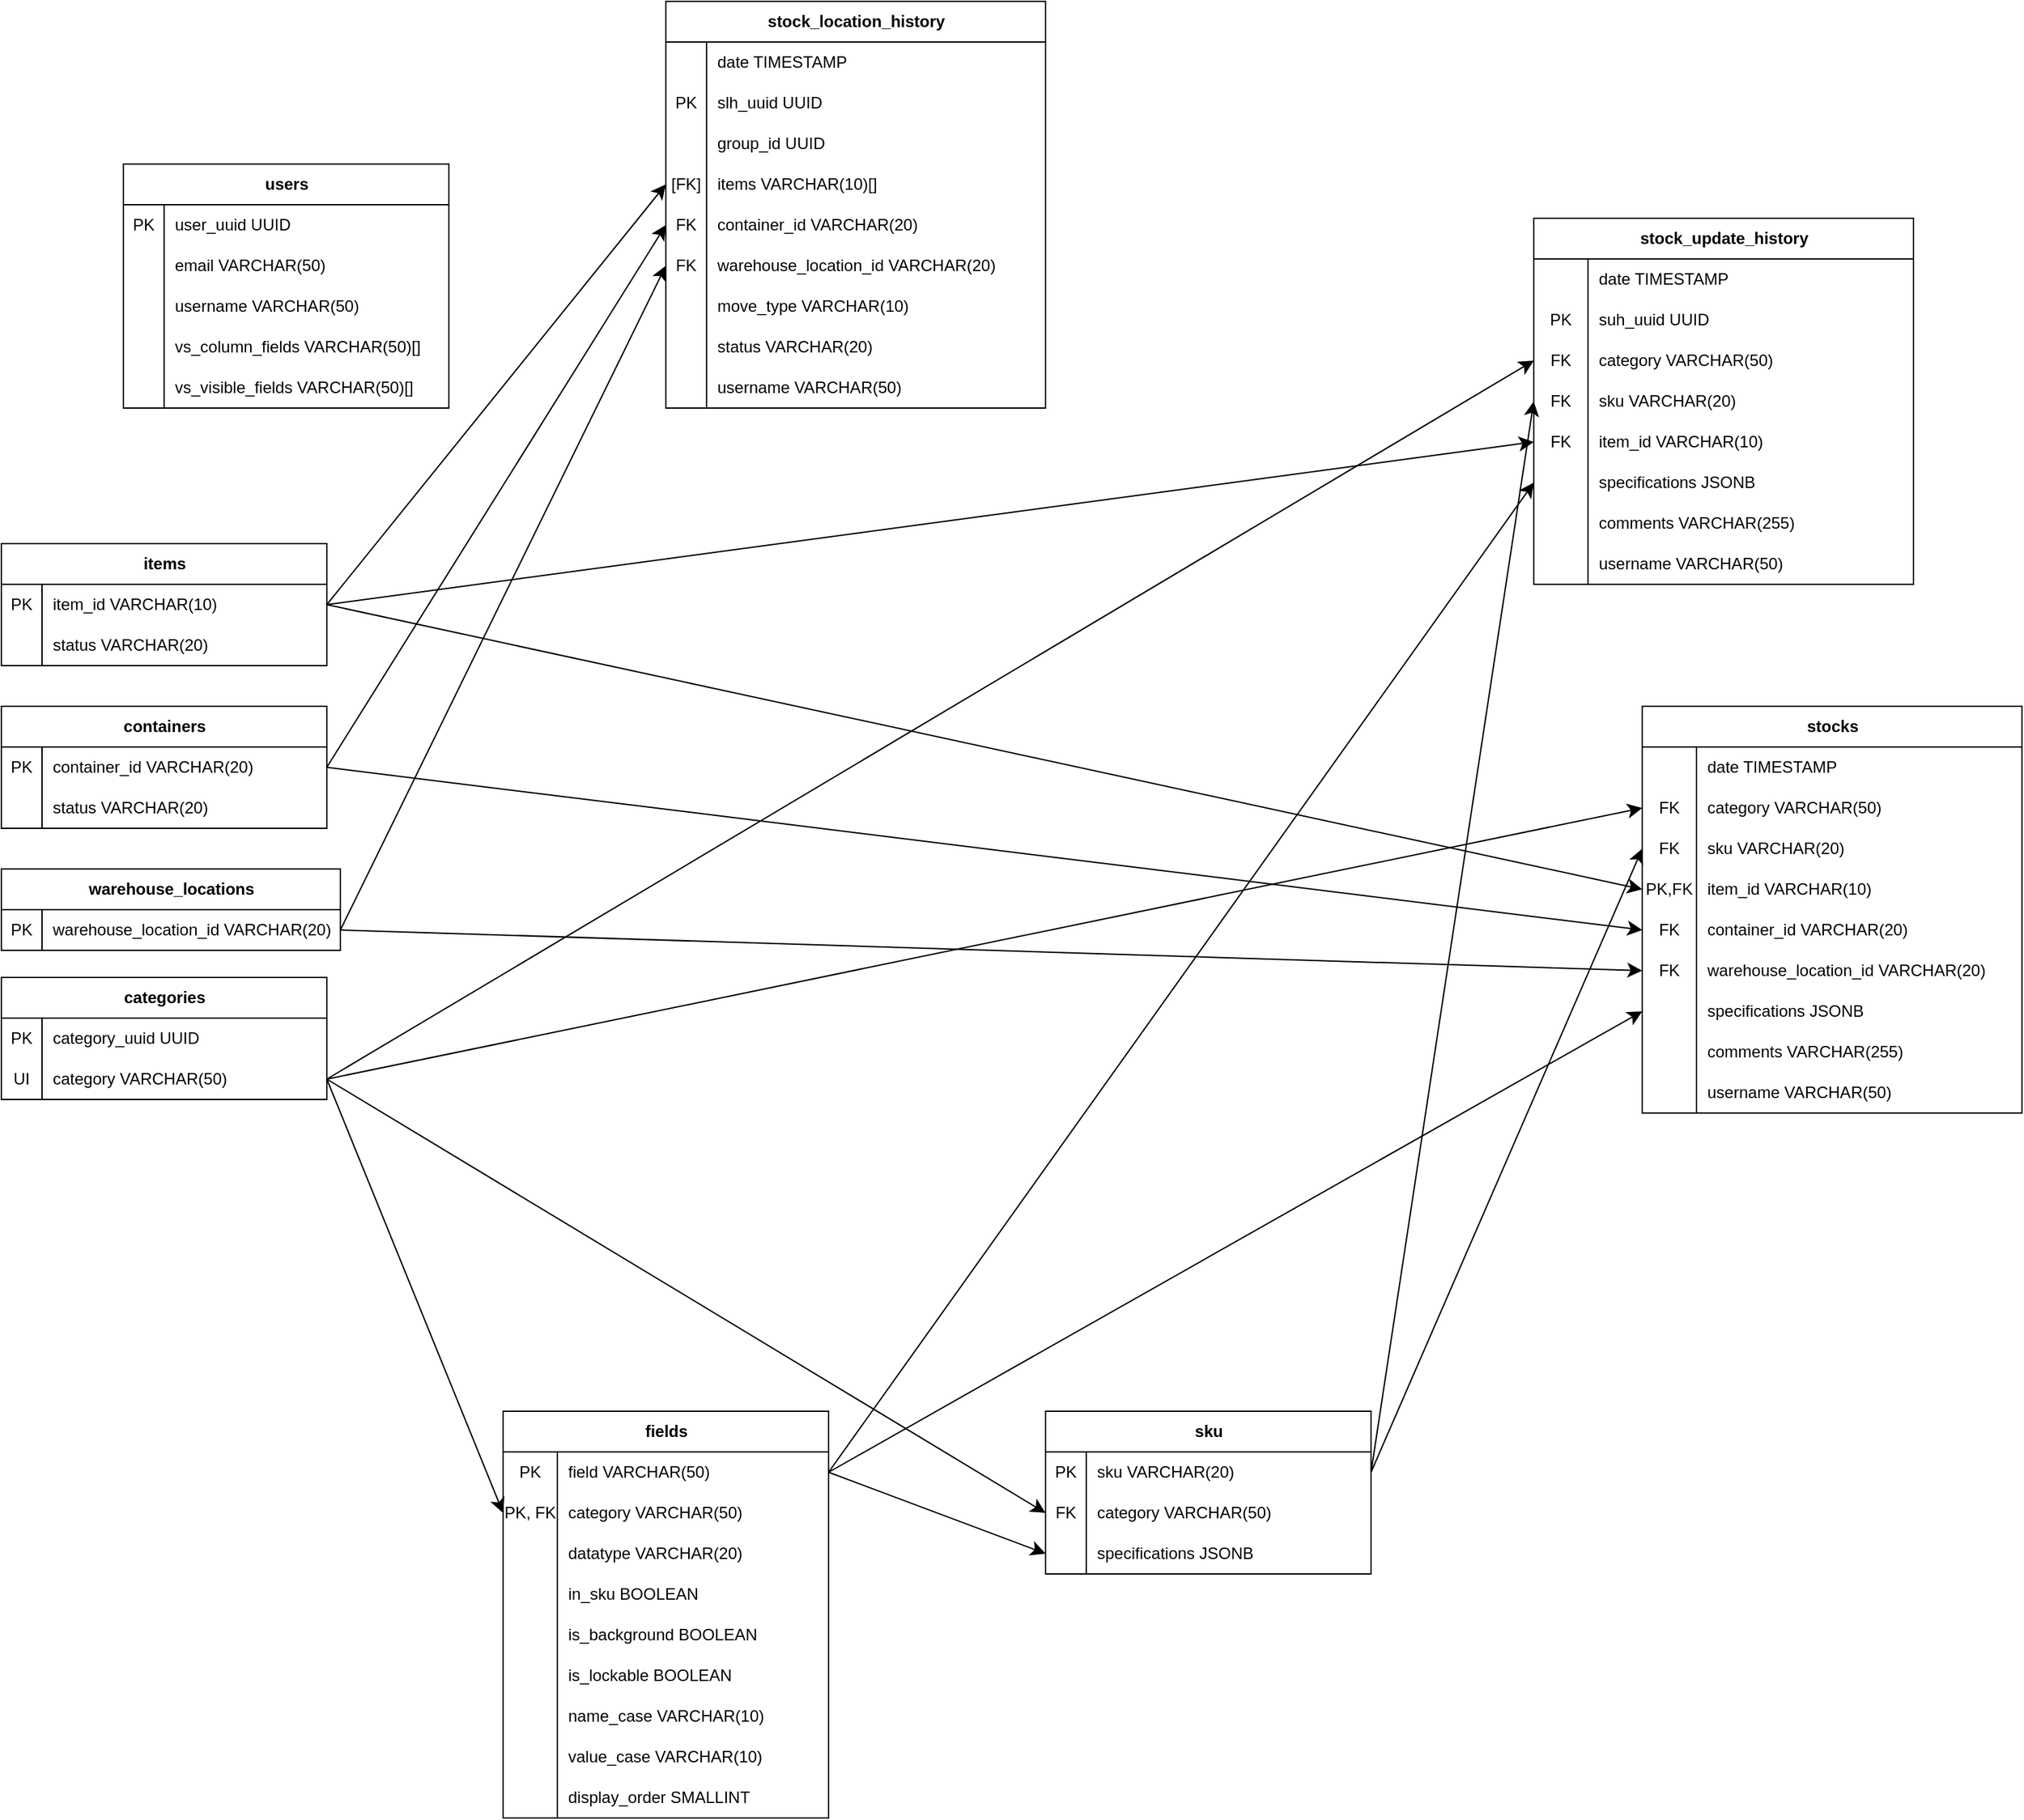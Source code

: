 <mxfile version="24.6.5" type="device">
  <diagram name="Page-1" id="qcom9cqOtLf9Ci1dAvKN">
    <mxGraphModel dx="2686" dy="2372" grid="1" gridSize="10" guides="1" tooltips="1" connect="1" arrows="1" fold="1" page="1" pageScale="1" pageWidth="850" pageHeight="1100" math="0" shadow="0">
      <root>
        <mxCell id="0" />
        <mxCell id="1" parent="0" />
        <mxCell id="NvTs8EqtUXFJ9hzRUDss-1" value="stocks" style="shape=table;startSize=30;container=1;collapsible=1;childLayout=tableLayout;fixedRows=1;rowLines=0;fontStyle=1;align=center;resizeLast=1;html=1;" parent="1" vertex="1">
          <mxGeometry x="440" y="-440" width="280" height="300" as="geometry" />
        </mxCell>
        <mxCell id="NvTs8EqtUXFJ9hzRUDss-5" value="" style="shape=tableRow;horizontal=0;startSize=0;swimlaneHead=0;swimlaneBody=0;fillColor=none;collapsible=0;dropTarget=0;points=[[0,0.5],[1,0.5]];portConstraint=eastwest;top=0;left=0;right=0;bottom=0;" parent="NvTs8EqtUXFJ9hzRUDss-1" vertex="1">
          <mxGeometry y="30" width="280" height="30" as="geometry" />
        </mxCell>
        <mxCell id="NvTs8EqtUXFJ9hzRUDss-6" value="" style="shape=partialRectangle;connectable=0;fillColor=none;top=0;left=0;bottom=0;right=0;editable=1;overflow=hidden;whiteSpace=wrap;html=1;" parent="NvTs8EqtUXFJ9hzRUDss-5" vertex="1">
          <mxGeometry width="40" height="30" as="geometry">
            <mxRectangle width="40" height="30" as="alternateBounds" />
          </mxGeometry>
        </mxCell>
        <mxCell id="NvTs8EqtUXFJ9hzRUDss-7" value="date TIMESTAMP" style="shape=partialRectangle;connectable=0;fillColor=none;top=0;left=0;bottom=0;right=0;align=left;spacingLeft=6;overflow=hidden;whiteSpace=wrap;html=1;" parent="NvTs8EqtUXFJ9hzRUDss-5" vertex="1">
          <mxGeometry x="40" width="240" height="30" as="geometry">
            <mxRectangle width="240" height="30" as="alternateBounds" />
          </mxGeometry>
        </mxCell>
        <mxCell id="NvTs8EqtUXFJ9hzRUDss-24" value="" style="shape=tableRow;horizontal=0;startSize=0;swimlaneHead=0;swimlaneBody=0;fillColor=none;collapsible=0;dropTarget=0;points=[[0,0.5],[1,0.5]];portConstraint=eastwest;top=0;left=0;right=0;bottom=0;" parent="NvTs8EqtUXFJ9hzRUDss-1" vertex="1">
          <mxGeometry y="60" width="280" height="30" as="geometry" />
        </mxCell>
        <mxCell id="NvTs8EqtUXFJ9hzRUDss-25" value="FK" style="shape=partialRectangle;connectable=0;fillColor=none;top=0;left=0;bottom=0;right=0;editable=1;overflow=hidden;whiteSpace=wrap;html=1;" parent="NvTs8EqtUXFJ9hzRUDss-24" vertex="1">
          <mxGeometry width="40" height="30" as="geometry">
            <mxRectangle width="40" height="30" as="alternateBounds" />
          </mxGeometry>
        </mxCell>
        <mxCell id="NvTs8EqtUXFJ9hzRUDss-26" value="category VARCHAR(50)" style="shape=partialRectangle;connectable=0;fillColor=none;top=0;left=0;bottom=0;right=0;align=left;spacingLeft=6;overflow=hidden;whiteSpace=wrap;html=1;" parent="NvTs8EqtUXFJ9hzRUDss-24" vertex="1">
          <mxGeometry x="40" width="240" height="30" as="geometry">
            <mxRectangle width="240" height="30" as="alternateBounds" />
          </mxGeometry>
        </mxCell>
        <mxCell id="NvTs8EqtUXFJ9hzRUDss-18" value="" style="shape=tableRow;horizontal=0;startSize=0;swimlaneHead=0;swimlaneBody=0;fillColor=none;collapsible=0;dropTarget=0;points=[[0,0.5],[1,0.5]];portConstraint=eastwest;top=0;left=0;right=0;bottom=0;" parent="NvTs8EqtUXFJ9hzRUDss-1" vertex="1">
          <mxGeometry y="90" width="280" height="30" as="geometry" />
        </mxCell>
        <mxCell id="NvTs8EqtUXFJ9hzRUDss-19" value="FK" style="shape=partialRectangle;connectable=0;fillColor=none;top=0;left=0;bottom=0;right=0;editable=1;overflow=hidden;whiteSpace=wrap;html=1;" parent="NvTs8EqtUXFJ9hzRUDss-18" vertex="1">
          <mxGeometry width="40" height="30" as="geometry">
            <mxRectangle width="40" height="30" as="alternateBounds" />
          </mxGeometry>
        </mxCell>
        <mxCell id="NvTs8EqtUXFJ9hzRUDss-20" value="sku VARCHAR(20)" style="shape=partialRectangle;connectable=0;fillColor=none;top=0;left=0;bottom=0;right=0;align=left;spacingLeft=6;overflow=hidden;whiteSpace=wrap;html=1;" parent="NvTs8EqtUXFJ9hzRUDss-18" vertex="1">
          <mxGeometry x="40" width="240" height="30" as="geometry">
            <mxRectangle width="240" height="30" as="alternateBounds" />
          </mxGeometry>
        </mxCell>
        <mxCell id="NvTs8EqtUXFJ9hzRUDss-21" value="" style="shape=tableRow;horizontal=0;startSize=0;swimlaneHead=0;swimlaneBody=0;fillColor=none;collapsible=0;dropTarget=0;points=[[0,0.5],[1,0.5]];portConstraint=eastwest;top=0;left=0;right=0;bottom=0;" parent="NvTs8EqtUXFJ9hzRUDss-1" vertex="1">
          <mxGeometry y="120" width="280" height="30" as="geometry" />
        </mxCell>
        <mxCell id="NvTs8EqtUXFJ9hzRUDss-22" value="PK,FK" style="shape=partialRectangle;connectable=0;fillColor=none;top=0;left=0;bottom=0;right=0;editable=1;overflow=hidden;whiteSpace=wrap;html=1;" parent="NvTs8EqtUXFJ9hzRUDss-21" vertex="1">
          <mxGeometry width="40" height="30" as="geometry">
            <mxRectangle width="40" height="30" as="alternateBounds" />
          </mxGeometry>
        </mxCell>
        <mxCell id="NvTs8EqtUXFJ9hzRUDss-23" value="item_id VARCHAR(10)" style="shape=partialRectangle;connectable=0;fillColor=none;top=0;left=0;bottom=0;right=0;align=left;spacingLeft=6;overflow=hidden;whiteSpace=wrap;html=1;" parent="NvTs8EqtUXFJ9hzRUDss-21" vertex="1">
          <mxGeometry x="40" width="240" height="30" as="geometry">
            <mxRectangle width="240" height="30" as="alternateBounds" />
          </mxGeometry>
        </mxCell>
        <mxCell id="NvTs8EqtUXFJ9hzRUDss-8" value="" style="shape=tableRow;horizontal=0;startSize=0;swimlaneHead=0;swimlaneBody=0;fillColor=none;collapsible=0;dropTarget=0;points=[[0,0.5],[1,0.5]];portConstraint=eastwest;top=0;left=0;right=0;bottom=0;" parent="NvTs8EqtUXFJ9hzRUDss-1" vertex="1">
          <mxGeometry y="150" width="280" height="30" as="geometry" />
        </mxCell>
        <mxCell id="NvTs8EqtUXFJ9hzRUDss-9" value="FK" style="shape=partialRectangle;connectable=0;fillColor=none;top=0;left=0;bottom=0;right=0;editable=1;overflow=hidden;whiteSpace=wrap;html=1;" parent="NvTs8EqtUXFJ9hzRUDss-8" vertex="1">
          <mxGeometry width="40" height="30" as="geometry">
            <mxRectangle width="40" height="30" as="alternateBounds" />
          </mxGeometry>
        </mxCell>
        <mxCell id="NvTs8EqtUXFJ9hzRUDss-10" value="container_id VARCHAR(20)" style="shape=partialRectangle;connectable=0;fillColor=none;top=0;left=0;bottom=0;right=0;align=left;spacingLeft=6;overflow=hidden;whiteSpace=wrap;html=1;" parent="NvTs8EqtUXFJ9hzRUDss-8" vertex="1">
          <mxGeometry x="40" width="240" height="30" as="geometry">
            <mxRectangle width="240" height="30" as="alternateBounds" />
          </mxGeometry>
        </mxCell>
        <mxCell id="NvTs8EqtUXFJ9hzRUDss-11" value="" style="shape=tableRow;horizontal=0;startSize=0;swimlaneHead=0;swimlaneBody=0;fillColor=none;collapsible=0;dropTarget=0;points=[[0,0.5],[1,0.5]];portConstraint=eastwest;top=0;left=0;right=0;bottom=0;" parent="NvTs8EqtUXFJ9hzRUDss-1" vertex="1">
          <mxGeometry y="180" width="280" height="30" as="geometry" />
        </mxCell>
        <mxCell id="NvTs8EqtUXFJ9hzRUDss-12" value="FK" style="shape=partialRectangle;connectable=0;fillColor=none;top=0;left=0;bottom=0;right=0;editable=1;overflow=hidden;whiteSpace=wrap;html=1;" parent="NvTs8EqtUXFJ9hzRUDss-11" vertex="1">
          <mxGeometry width="40" height="30" as="geometry">
            <mxRectangle width="40" height="30" as="alternateBounds" />
          </mxGeometry>
        </mxCell>
        <mxCell id="NvTs8EqtUXFJ9hzRUDss-13" value="warehouse_location_id VARCHAR(20)" style="shape=partialRectangle;connectable=0;fillColor=none;top=0;left=0;bottom=0;right=0;align=left;spacingLeft=6;overflow=hidden;whiteSpace=wrap;html=1;" parent="NvTs8EqtUXFJ9hzRUDss-11" vertex="1">
          <mxGeometry x="40" width="240" height="30" as="geometry">
            <mxRectangle width="240" height="30" as="alternateBounds" />
          </mxGeometry>
        </mxCell>
        <mxCell id="NvTs8EqtUXFJ9hzRUDss-27" value="" style="shape=tableRow;horizontal=0;startSize=0;swimlaneHead=0;swimlaneBody=0;fillColor=none;collapsible=0;dropTarget=0;points=[[0,0.5],[1,0.5]];portConstraint=eastwest;top=0;left=0;right=0;bottom=0;" parent="NvTs8EqtUXFJ9hzRUDss-1" vertex="1">
          <mxGeometry y="210" width="280" height="30" as="geometry" />
        </mxCell>
        <mxCell id="NvTs8EqtUXFJ9hzRUDss-28" value="" style="shape=partialRectangle;connectable=0;fillColor=none;top=0;left=0;bottom=0;right=0;editable=1;overflow=hidden;whiteSpace=wrap;html=1;" parent="NvTs8EqtUXFJ9hzRUDss-27" vertex="1">
          <mxGeometry width="40" height="30" as="geometry">
            <mxRectangle width="40" height="30" as="alternateBounds" />
          </mxGeometry>
        </mxCell>
        <mxCell id="NvTs8EqtUXFJ9hzRUDss-29" value="specifications JSONB" style="shape=partialRectangle;connectable=0;fillColor=none;top=0;left=0;bottom=0;right=0;align=left;spacingLeft=6;overflow=hidden;whiteSpace=wrap;html=1;" parent="NvTs8EqtUXFJ9hzRUDss-27" vertex="1">
          <mxGeometry x="40" width="240" height="30" as="geometry">
            <mxRectangle width="240" height="30" as="alternateBounds" />
          </mxGeometry>
        </mxCell>
        <mxCell id="NvTs8EqtUXFJ9hzRUDss-241" value="" style="shape=tableRow;horizontal=0;startSize=0;swimlaneHead=0;swimlaneBody=0;fillColor=none;collapsible=0;dropTarget=0;points=[[0,0.5],[1,0.5]];portConstraint=eastwest;top=0;left=0;right=0;bottom=0;" parent="NvTs8EqtUXFJ9hzRUDss-1" vertex="1">
          <mxGeometry y="240" width="280" height="30" as="geometry" />
        </mxCell>
        <mxCell id="NvTs8EqtUXFJ9hzRUDss-242" value="" style="shape=partialRectangle;connectable=0;fillColor=none;top=0;left=0;bottom=0;right=0;editable=1;overflow=hidden;whiteSpace=wrap;html=1;" parent="NvTs8EqtUXFJ9hzRUDss-241" vertex="1">
          <mxGeometry width="40" height="30" as="geometry">
            <mxRectangle width="40" height="30" as="alternateBounds" />
          </mxGeometry>
        </mxCell>
        <mxCell id="NvTs8EqtUXFJ9hzRUDss-243" value="comments VARCHAR(255)" style="shape=partialRectangle;connectable=0;fillColor=none;top=0;left=0;bottom=0;right=0;align=left;spacingLeft=6;overflow=hidden;whiteSpace=wrap;html=1;" parent="NvTs8EqtUXFJ9hzRUDss-241" vertex="1">
          <mxGeometry x="40" width="240" height="30" as="geometry">
            <mxRectangle width="240" height="30" as="alternateBounds" />
          </mxGeometry>
        </mxCell>
        <mxCell id="NvTs8EqtUXFJ9hzRUDss-15" value="" style="shape=tableRow;horizontal=0;startSize=0;swimlaneHead=0;swimlaneBody=0;fillColor=none;collapsible=0;dropTarget=0;points=[[0,0.5],[1,0.5]];portConstraint=eastwest;top=0;left=0;right=0;bottom=0;" parent="NvTs8EqtUXFJ9hzRUDss-1" vertex="1">
          <mxGeometry y="270" width="280" height="30" as="geometry" />
        </mxCell>
        <mxCell id="NvTs8EqtUXFJ9hzRUDss-16" value="" style="shape=partialRectangle;connectable=0;fillColor=none;top=0;left=0;bottom=0;right=0;editable=1;overflow=hidden;whiteSpace=wrap;html=1;" parent="NvTs8EqtUXFJ9hzRUDss-15" vertex="1">
          <mxGeometry width="40" height="30" as="geometry">
            <mxRectangle width="40" height="30" as="alternateBounds" />
          </mxGeometry>
        </mxCell>
        <mxCell id="NvTs8EqtUXFJ9hzRUDss-17" value="username VARCHAR(50)" style="shape=partialRectangle;connectable=0;fillColor=none;top=0;left=0;bottom=0;right=0;align=left;spacingLeft=6;overflow=hidden;whiteSpace=wrap;html=1;" parent="NvTs8EqtUXFJ9hzRUDss-15" vertex="1">
          <mxGeometry x="40" width="240" height="30" as="geometry">
            <mxRectangle width="240" height="30" as="alternateBounds" />
          </mxGeometry>
        </mxCell>
        <mxCell id="NvTs8EqtUXFJ9hzRUDss-30" value="users" style="shape=table;startSize=30;container=1;collapsible=1;childLayout=tableLayout;fixedRows=1;rowLines=0;fontStyle=1;align=center;resizeLast=1;html=1;" parent="1" vertex="1">
          <mxGeometry x="-680" y="-840" width="240" height="180" as="geometry" />
        </mxCell>
        <mxCell id="9pe9ImRUWjgxCuYDvWz2-1" value="" style="shape=tableRow;horizontal=0;startSize=0;swimlaneHead=0;swimlaneBody=0;fillColor=none;collapsible=0;dropTarget=0;points=[[0,0.5],[1,0.5]];portConstraint=eastwest;top=0;left=0;right=0;bottom=0;" vertex="1" parent="NvTs8EqtUXFJ9hzRUDss-30">
          <mxGeometry y="30" width="240" height="30" as="geometry" />
        </mxCell>
        <mxCell id="9pe9ImRUWjgxCuYDvWz2-2" value="PK" style="shape=partialRectangle;connectable=0;fillColor=none;top=0;left=0;bottom=0;right=0;editable=1;overflow=hidden;whiteSpace=wrap;html=1;" vertex="1" parent="9pe9ImRUWjgxCuYDvWz2-1">
          <mxGeometry width="30" height="30" as="geometry">
            <mxRectangle width="30" height="30" as="alternateBounds" />
          </mxGeometry>
        </mxCell>
        <mxCell id="9pe9ImRUWjgxCuYDvWz2-3" value="user_uuid UUID" style="shape=partialRectangle;connectable=0;fillColor=none;top=0;left=0;bottom=0;right=0;align=left;spacingLeft=6;overflow=hidden;whiteSpace=wrap;html=1;" vertex="1" parent="9pe9ImRUWjgxCuYDvWz2-1">
          <mxGeometry x="30" width="210" height="30" as="geometry">
            <mxRectangle width="210" height="30" as="alternateBounds" />
          </mxGeometry>
        </mxCell>
        <mxCell id="NvTs8EqtUXFJ9hzRUDss-34" value="" style="shape=tableRow;horizontal=0;startSize=0;swimlaneHead=0;swimlaneBody=0;fillColor=none;collapsible=0;dropTarget=0;points=[[0,0.5],[1,0.5]];portConstraint=eastwest;top=0;left=0;right=0;bottom=0;" parent="NvTs8EqtUXFJ9hzRUDss-30" vertex="1">
          <mxGeometry y="60" width="240" height="30" as="geometry" />
        </mxCell>
        <mxCell id="NvTs8EqtUXFJ9hzRUDss-35" value="" style="shape=partialRectangle;connectable=0;fillColor=none;top=0;left=0;bottom=0;right=0;editable=1;overflow=hidden;whiteSpace=wrap;html=1;" parent="NvTs8EqtUXFJ9hzRUDss-34" vertex="1">
          <mxGeometry width="30" height="30" as="geometry">
            <mxRectangle width="30" height="30" as="alternateBounds" />
          </mxGeometry>
        </mxCell>
        <mxCell id="NvTs8EqtUXFJ9hzRUDss-36" value="email VARCHAR(50)" style="shape=partialRectangle;connectable=0;fillColor=none;top=0;left=0;bottom=0;right=0;align=left;spacingLeft=6;overflow=hidden;whiteSpace=wrap;html=1;" parent="NvTs8EqtUXFJ9hzRUDss-34" vertex="1">
          <mxGeometry x="30" width="210" height="30" as="geometry">
            <mxRectangle width="210" height="30" as="alternateBounds" />
          </mxGeometry>
        </mxCell>
        <mxCell id="NvTs8EqtUXFJ9hzRUDss-37" value="" style="shape=tableRow;horizontal=0;startSize=0;swimlaneHead=0;swimlaneBody=0;fillColor=none;collapsible=0;dropTarget=0;points=[[0,0.5],[1,0.5]];portConstraint=eastwest;top=0;left=0;right=0;bottom=0;" parent="NvTs8EqtUXFJ9hzRUDss-30" vertex="1">
          <mxGeometry y="90" width="240" height="30" as="geometry" />
        </mxCell>
        <mxCell id="NvTs8EqtUXFJ9hzRUDss-38" value="" style="shape=partialRectangle;connectable=0;fillColor=none;top=0;left=0;bottom=0;right=0;editable=1;overflow=hidden;whiteSpace=wrap;html=1;" parent="NvTs8EqtUXFJ9hzRUDss-37" vertex="1">
          <mxGeometry width="30" height="30" as="geometry">
            <mxRectangle width="30" height="30" as="alternateBounds" />
          </mxGeometry>
        </mxCell>
        <mxCell id="NvTs8EqtUXFJ9hzRUDss-39" value="username VARCHAR(50)" style="shape=partialRectangle;connectable=0;fillColor=none;top=0;left=0;bottom=0;right=0;align=left;spacingLeft=6;overflow=hidden;whiteSpace=wrap;html=1;" parent="NvTs8EqtUXFJ9hzRUDss-37" vertex="1">
          <mxGeometry x="30" width="210" height="30" as="geometry">
            <mxRectangle width="210" height="30" as="alternateBounds" />
          </mxGeometry>
        </mxCell>
        <mxCell id="NvTs8EqtUXFJ9hzRUDss-40" value="" style="shape=tableRow;horizontal=0;startSize=0;swimlaneHead=0;swimlaneBody=0;fillColor=none;collapsible=0;dropTarget=0;points=[[0,0.5],[1,0.5]];portConstraint=eastwest;top=0;left=0;right=0;bottom=0;" parent="NvTs8EqtUXFJ9hzRUDss-30" vertex="1">
          <mxGeometry y="120" width="240" height="30" as="geometry" />
        </mxCell>
        <mxCell id="NvTs8EqtUXFJ9hzRUDss-41" value="" style="shape=partialRectangle;connectable=0;fillColor=none;top=0;left=0;bottom=0;right=0;editable=1;overflow=hidden;whiteSpace=wrap;html=1;" parent="NvTs8EqtUXFJ9hzRUDss-40" vertex="1">
          <mxGeometry width="30" height="30" as="geometry">
            <mxRectangle width="30" height="30" as="alternateBounds" />
          </mxGeometry>
        </mxCell>
        <mxCell id="NvTs8EqtUXFJ9hzRUDss-42" value="vs_column_fields VARCHAR(50)[]" style="shape=partialRectangle;connectable=0;fillColor=none;top=0;left=0;bottom=0;right=0;align=left;spacingLeft=6;overflow=hidden;whiteSpace=wrap;html=1;" parent="NvTs8EqtUXFJ9hzRUDss-40" vertex="1">
          <mxGeometry x="30" width="210" height="30" as="geometry">
            <mxRectangle width="210" height="30" as="alternateBounds" />
          </mxGeometry>
        </mxCell>
        <mxCell id="NvTs8EqtUXFJ9hzRUDss-43" value="" style="shape=tableRow;horizontal=0;startSize=0;swimlaneHead=0;swimlaneBody=0;fillColor=none;collapsible=0;dropTarget=0;points=[[0,0.5],[1,0.5]];portConstraint=eastwest;top=0;left=0;right=0;bottom=0;" parent="NvTs8EqtUXFJ9hzRUDss-30" vertex="1">
          <mxGeometry y="150" width="240" height="30" as="geometry" />
        </mxCell>
        <mxCell id="NvTs8EqtUXFJ9hzRUDss-44" value="" style="shape=partialRectangle;connectable=0;fillColor=none;top=0;left=0;bottom=0;right=0;editable=1;overflow=hidden;whiteSpace=wrap;html=1;" parent="NvTs8EqtUXFJ9hzRUDss-43" vertex="1">
          <mxGeometry width="30" height="30" as="geometry">
            <mxRectangle width="30" height="30" as="alternateBounds" />
          </mxGeometry>
        </mxCell>
        <mxCell id="NvTs8EqtUXFJ9hzRUDss-45" value="vs_visible_fields VARCHAR(50)[]" style="shape=partialRectangle;connectable=0;fillColor=none;top=0;left=0;bottom=0;right=0;align=left;spacingLeft=6;overflow=hidden;whiteSpace=wrap;html=1;" parent="NvTs8EqtUXFJ9hzRUDss-43" vertex="1">
          <mxGeometry x="30" width="210" height="30" as="geometry">
            <mxRectangle width="210" height="30" as="alternateBounds" />
          </mxGeometry>
        </mxCell>
        <mxCell id="NvTs8EqtUXFJ9hzRUDss-59" value="categories" style="shape=table;startSize=30;container=1;collapsible=1;childLayout=tableLayout;fixedRows=1;rowLines=0;fontStyle=1;align=center;resizeLast=1;html=1;" parent="1" vertex="1">
          <mxGeometry x="-770" y="-240" width="240" height="90" as="geometry" />
        </mxCell>
        <mxCell id="NvTs8EqtUXFJ9hzRUDss-63" value="" style="shape=tableRow;horizontal=0;startSize=0;swimlaneHead=0;swimlaneBody=0;fillColor=none;collapsible=0;dropTarget=0;points=[[0,0.5],[1,0.5]];portConstraint=eastwest;top=0;left=0;right=0;bottom=0;" parent="NvTs8EqtUXFJ9hzRUDss-59" vertex="1">
          <mxGeometry y="30" width="240" height="30" as="geometry" />
        </mxCell>
        <mxCell id="NvTs8EqtUXFJ9hzRUDss-64" value="PK" style="shape=partialRectangle;connectable=0;fillColor=none;top=0;left=0;bottom=0;right=0;editable=1;overflow=hidden;whiteSpace=wrap;html=1;" parent="NvTs8EqtUXFJ9hzRUDss-63" vertex="1">
          <mxGeometry width="30" height="30" as="geometry">
            <mxRectangle width="30" height="30" as="alternateBounds" />
          </mxGeometry>
        </mxCell>
        <mxCell id="NvTs8EqtUXFJ9hzRUDss-65" value="category_uuid UUID" style="shape=partialRectangle;connectable=0;fillColor=none;top=0;left=0;bottom=0;right=0;align=left;spacingLeft=6;overflow=hidden;whiteSpace=wrap;html=1;" parent="NvTs8EqtUXFJ9hzRUDss-63" vertex="1">
          <mxGeometry x="30" width="210" height="30" as="geometry">
            <mxRectangle width="210" height="30" as="alternateBounds" />
          </mxGeometry>
        </mxCell>
        <mxCell id="9pe9ImRUWjgxCuYDvWz2-8" value="" style="shape=tableRow;horizontal=0;startSize=0;swimlaneHead=0;swimlaneBody=0;fillColor=none;collapsible=0;dropTarget=0;points=[[0,0.5],[1,0.5]];portConstraint=eastwest;top=0;left=0;right=0;bottom=0;" vertex="1" parent="NvTs8EqtUXFJ9hzRUDss-59">
          <mxGeometry y="60" width="240" height="30" as="geometry" />
        </mxCell>
        <mxCell id="9pe9ImRUWjgxCuYDvWz2-9" value="UI" style="shape=partialRectangle;connectable=0;fillColor=none;top=0;left=0;bottom=0;right=0;editable=1;overflow=hidden;whiteSpace=wrap;html=1;" vertex="1" parent="9pe9ImRUWjgxCuYDvWz2-8">
          <mxGeometry width="30" height="30" as="geometry">
            <mxRectangle width="30" height="30" as="alternateBounds" />
          </mxGeometry>
        </mxCell>
        <mxCell id="9pe9ImRUWjgxCuYDvWz2-10" value="category VARCHAR(50)" style="shape=partialRectangle;connectable=0;fillColor=none;top=0;left=0;bottom=0;right=0;align=left;spacingLeft=6;overflow=hidden;whiteSpace=wrap;html=1;" vertex="1" parent="9pe9ImRUWjgxCuYDvWz2-8">
          <mxGeometry x="30" width="210" height="30" as="geometry">
            <mxRectangle width="210" height="30" as="alternateBounds" />
          </mxGeometry>
        </mxCell>
        <mxCell id="NvTs8EqtUXFJ9hzRUDss-111" value="fields" style="shape=table;startSize=30;container=1;collapsible=1;childLayout=tableLayout;fixedRows=1;rowLines=0;fontStyle=1;align=center;resizeLast=1;html=1;" parent="1" vertex="1">
          <mxGeometry x="-400" y="80" width="240" height="300" as="geometry" />
        </mxCell>
        <mxCell id="NvTs8EqtUXFJ9hzRUDss-115" value="" style="shape=tableRow;horizontal=0;startSize=0;swimlaneHead=0;swimlaneBody=0;fillColor=none;collapsible=0;dropTarget=0;points=[[0,0.5],[1,0.5]];portConstraint=eastwest;top=0;left=0;right=0;bottom=0;" parent="NvTs8EqtUXFJ9hzRUDss-111" vertex="1">
          <mxGeometry y="30" width="240" height="30" as="geometry" />
        </mxCell>
        <mxCell id="NvTs8EqtUXFJ9hzRUDss-116" value="PK" style="shape=partialRectangle;connectable=0;fillColor=none;top=0;left=0;bottom=0;right=0;editable=1;overflow=hidden;whiteSpace=wrap;html=1;" parent="NvTs8EqtUXFJ9hzRUDss-115" vertex="1">
          <mxGeometry width="40" height="30" as="geometry">
            <mxRectangle width="40" height="30" as="alternateBounds" />
          </mxGeometry>
        </mxCell>
        <mxCell id="NvTs8EqtUXFJ9hzRUDss-117" value="field VARCHAR(50)" style="shape=partialRectangle;connectable=0;fillColor=none;top=0;left=0;bottom=0;right=0;align=left;spacingLeft=6;overflow=hidden;whiteSpace=wrap;html=1;" parent="NvTs8EqtUXFJ9hzRUDss-115" vertex="1">
          <mxGeometry x="40" width="200" height="30" as="geometry">
            <mxRectangle width="200" height="30" as="alternateBounds" />
          </mxGeometry>
        </mxCell>
        <mxCell id="NvTs8EqtUXFJ9hzRUDss-118" value="" style="shape=tableRow;horizontal=0;startSize=0;swimlaneHead=0;swimlaneBody=0;fillColor=none;collapsible=0;dropTarget=0;points=[[0,0.5],[1,0.5]];portConstraint=eastwest;top=0;left=0;right=0;bottom=0;" parent="NvTs8EqtUXFJ9hzRUDss-111" vertex="1">
          <mxGeometry y="60" width="240" height="30" as="geometry" />
        </mxCell>
        <mxCell id="NvTs8EqtUXFJ9hzRUDss-119" value="PK, FK" style="shape=partialRectangle;connectable=0;fillColor=none;top=0;left=0;bottom=0;right=0;editable=1;overflow=hidden;whiteSpace=wrap;html=1;" parent="NvTs8EqtUXFJ9hzRUDss-118" vertex="1">
          <mxGeometry width="40" height="30" as="geometry">
            <mxRectangle width="40" height="30" as="alternateBounds" />
          </mxGeometry>
        </mxCell>
        <mxCell id="NvTs8EqtUXFJ9hzRUDss-120" value="category VARCHAR(50)" style="shape=partialRectangle;connectable=0;fillColor=none;top=0;left=0;bottom=0;right=0;align=left;spacingLeft=6;overflow=hidden;whiteSpace=wrap;html=1;" parent="NvTs8EqtUXFJ9hzRUDss-118" vertex="1">
          <mxGeometry x="40" width="200" height="30" as="geometry">
            <mxRectangle width="200" height="30" as="alternateBounds" />
          </mxGeometry>
        </mxCell>
        <mxCell id="NvTs8EqtUXFJ9hzRUDss-121" value="" style="shape=tableRow;horizontal=0;startSize=0;swimlaneHead=0;swimlaneBody=0;fillColor=none;collapsible=0;dropTarget=0;points=[[0,0.5],[1,0.5]];portConstraint=eastwest;top=0;left=0;right=0;bottom=0;" parent="NvTs8EqtUXFJ9hzRUDss-111" vertex="1">
          <mxGeometry y="90" width="240" height="30" as="geometry" />
        </mxCell>
        <mxCell id="NvTs8EqtUXFJ9hzRUDss-122" value="" style="shape=partialRectangle;connectable=0;fillColor=none;top=0;left=0;bottom=0;right=0;editable=1;overflow=hidden;whiteSpace=wrap;html=1;" parent="NvTs8EqtUXFJ9hzRUDss-121" vertex="1">
          <mxGeometry width="40" height="30" as="geometry">
            <mxRectangle width="40" height="30" as="alternateBounds" />
          </mxGeometry>
        </mxCell>
        <mxCell id="NvTs8EqtUXFJ9hzRUDss-123" value="datatype VARCHAR(20)" style="shape=partialRectangle;connectable=0;fillColor=none;top=0;left=0;bottom=0;right=0;align=left;spacingLeft=6;overflow=hidden;whiteSpace=wrap;html=1;" parent="NvTs8EqtUXFJ9hzRUDss-121" vertex="1">
          <mxGeometry x="40" width="200" height="30" as="geometry">
            <mxRectangle width="200" height="30" as="alternateBounds" />
          </mxGeometry>
        </mxCell>
        <mxCell id="NvTs8EqtUXFJ9hzRUDss-124" value="" style="shape=tableRow;horizontal=0;startSize=0;swimlaneHead=0;swimlaneBody=0;fillColor=none;collapsible=0;dropTarget=0;points=[[0,0.5],[1,0.5]];portConstraint=eastwest;top=0;left=0;right=0;bottom=0;" parent="NvTs8EqtUXFJ9hzRUDss-111" vertex="1">
          <mxGeometry y="120" width="240" height="30" as="geometry" />
        </mxCell>
        <mxCell id="NvTs8EqtUXFJ9hzRUDss-125" value="" style="shape=partialRectangle;connectable=0;fillColor=none;top=0;left=0;bottom=0;right=0;editable=1;overflow=hidden;whiteSpace=wrap;html=1;" parent="NvTs8EqtUXFJ9hzRUDss-124" vertex="1">
          <mxGeometry width="40" height="30" as="geometry">
            <mxRectangle width="40" height="30" as="alternateBounds" />
          </mxGeometry>
        </mxCell>
        <mxCell id="NvTs8EqtUXFJ9hzRUDss-126" value="in_sku BOOLEAN" style="shape=partialRectangle;connectable=0;fillColor=none;top=0;left=0;bottom=0;right=0;align=left;spacingLeft=6;overflow=hidden;whiteSpace=wrap;html=1;" parent="NvTs8EqtUXFJ9hzRUDss-124" vertex="1">
          <mxGeometry x="40" width="200" height="30" as="geometry">
            <mxRectangle width="200" height="30" as="alternateBounds" />
          </mxGeometry>
        </mxCell>
        <mxCell id="NvTs8EqtUXFJ9hzRUDss-127" value="" style="shape=tableRow;horizontal=0;startSize=0;swimlaneHead=0;swimlaneBody=0;fillColor=none;collapsible=0;dropTarget=0;points=[[0,0.5],[1,0.5]];portConstraint=eastwest;top=0;left=0;right=0;bottom=0;" parent="NvTs8EqtUXFJ9hzRUDss-111" vertex="1">
          <mxGeometry y="150" width="240" height="30" as="geometry" />
        </mxCell>
        <mxCell id="NvTs8EqtUXFJ9hzRUDss-128" value="" style="shape=partialRectangle;connectable=0;fillColor=none;top=0;left=0;bottom=0;right=0;editable=1;overflow=hidden;whiteSpace=wrap;html=1;" parent="NvTs8EqtUXFJ9hzRUDss-127" vertex="1">
          <mxGeometry width="40" height="30" as="geometry">
            <mxRectangle width="40" height="30" as="alternateBounds" />
          </mxGeometry>
        </mxCell>
        <mxCell id="NvTs8EqtUXFJ9hzRUDss-129" value="is_background BOOLEAN" style="shape=partialRectangle;connectable=0;fillColor=none;top=0;left=0;bottom=0;right=0;align=left;spacingLeft=6;overflow=hidden;whiteSpace=wrap;html=1;" parent="NvTs8EqtUXFJ9hzRUDss-127" vertex="1">
          <mxGeometry x="40" width="200" height="30" as="geometry">
            <mxRectangle width="200" height="30" as="alternateBounds" />
          </mxGeometry>
        </mxCell>
        <mxCell id="NvTs8EqtUXFJ9hzRUDss-130" value="" style="shape=tableRow;horizontal=0;startSize=0;swimlaneHead=0;swimlaneBody=0;fillColor=none;collapsible=0;dropTarget=0;points=[[0,0.5],[1,0.5]];portConstraint=eastwest;top=0;left=0;right=0;bottom=0;" parent="NvTs8EqtUXFJ9hzRUDss-111" vertex="1">
          <mxGeometry y="180" width="240" height="30" as="geometry" />
        </mxCell>
        <mxCell id="NvTs8EqtUXFJ9hzRUDss-131" value="" style="shape=partialRectangle;connectable=0;fillColor=none;top=0;left=0;bottom=0;right=0;editable=1;overflow=hidden;whiteSpace=wrap;html=1;" parent="NvTs8EqtUXFJ9hzRUDss-130" vertex="1">
          <mxGeometry width="40" height="30" as="geometry">
            <mxRectangle width="40" height="30" as="alternateBounds" />
          </mxGeometry>
        </mxCell>
        <mxCell id="NvTs8EqtUXFJ9hzRUDss-132" value="is_lockable BOOLEAN" style="shape=partialRectangle;connectable=0;fillColor=none;top=0;left=0;bottom=0;right=0;align=left;spacingLeft=6;overflow=hidden;whiteSpace=wrap;html=1;" parent="NvTs8EqtUXFJ9hzRUDss-130" vertex="1">
          <mxGeometry x="40" width="200" height="30" as="geometry">
            <mxRectangle width="200" height="30" as="alternateBounds" />
          </mxGeometry>
        </mxCell>
        <mxCell id="NvTs8EqtUXFJ9hzRUDss-133" value="" style="shape=tableRow;horizontal=0;startSize=0;swimlaneHead=0;swimlaneBody=0;fillColor=none;collapsible=0;dropTarget=0;points=[[0,0.5],[1,0.5]];portConstraint=eastwest;top=0;left=0;right=0;bottom=0;" parent="NvTs8EqtUXFJ9hzRUDss-111" vertex="1">
          <mxGeometry y="210" width="240" height="30" as="geometry" />
        </mxCell>
        <mxCell id="NvTs8EqtUXFJ9hzRUDss-134" value="" style="shape=partialRectangle;connectable=0;fillColor=none;top=0;left=0;bottom=0;right=0;editable=1;overflow=hidden;whiteSpace=wrap;html=1;" parent="NvTs8EqtUXFJ9hzRUDss-133" vertex="1">
          <mxGeometry width="40" height="30" as="geometry">
            <mxRectangle width="40" height="30" as="alternateBounds" />
          </mxGeometry>
        </mxCell>
        <mxCell id="NvTs8EqtUXFJ9hzRUDss-135" value="name_case VARCHAR(10)" style="shape=partialRectangle;connectable=0;fillColor=none;top=0;left=0;bottom=0;right=0;align=left;spacingLeft=6;overflow=hidden;whiteSpace=wrap;html=1;" parent="NvTs8EqtUXFJ9hzRUDss-133" vertex="1">
          <mxGeometry x="40" width="200" height="30" as="geometry">
            <mxRectangle width="200" height="30" as="alternateBounds" />
          </mxGeometry>
        </mxCell>
        <mxCell id="NvTs8EqtUXFJ9hzRUDss-136" value="" style="shape=tableRow;horizontal=0;startSize=0;swimlaneHead=0;swimlaneBody=0;fillColor=none;collapsible=0;dropTarget=0;points=[[0,0.5],[1,0.5]];portConstraint=eastwest;top=0;left=0;right=0;bottom=0;" parent="NvTs8EqtUXFJ9hzRUDss-111" vertex="1">
          <mxGeometry y="240" width="240" height="30" as="geometry" />
        </mxCell>
        <mxCell id="NvTs8EqtUXFJ9hzRUDss-137" value="" style="shape=partialRectangle;connectable=0;fillColor=none;top=0;left=0;bottom=0;right=0;editable=1;overflow=hidden;whiteSpace=wrap;html=1;" parent="NvTs8EqtUXFJ9hzRUDss-136" vertex="1">
          <mxGeometry width="40" height="30" as="geometry">
            <mxRectangle width="40" height="30" as="alternateBounds" />
          </mxGeometry>
        </mxCell>
        <mxCell id="NvTs8EqtUXFJ9hzRUDss-138" value="value_case VARCHAR(10)" style="shape=partialRectangle;connectable=0;fillColor=none;top=0;left=0;bottom=0;right=0;align=left;spacingLeft=6;overflow=hidden;whiteSpace=wrap;html=1;" parent="NvTs8EqtUXFJ9hzRUDss-136" vertex="1">
          <mxGeometry x="40" width="200" height="30" as="geometry">
            <mxRectangle width="200" height="30" as="alternateBounds" />
          </mxGeometry>
        </mxCell>
        <mxCell id="NvTs8EqtUXFJ9hzRUDss-269" value="" style="shape=tableRow;horizontal=0;startSize=0;swimlaneHead=0;swimlaneBody=0;fillColor=none;collapsible=0;dropTarget=0;points=[[0,0.5],[1,0.5]];portConstraint=eastwest;top=0;left=0;right=0;bottom=0;" parent="NvTs8EqtUXFJ9hzRUDss-111" vertex="1">
          <mxGeometry y="270" width="240" height="30" as="geometry" />
        </mxCell>
        <mxCell id="NvTs8EqtUXFJ9hzRUDss-270" value="" style="shape=partialRectangle;connectable=0;fillColor=none;top=0;left=0;bottom=0;right=0;editable=1;overflow=hidden;whiteSpace=wrap;html=1;" parent="NvTs8EqtUXFJ9hzRUDss-269" vertex="1">
          <mxGeometry width="40" height="30" as="geometry">
            <mxRectangle width="40" height="30" as="alternateBounds" />
          </mxGeometry>
        </mxCell>
        <mxCell id="NvTs8EqtUXFJ9hzRUDss-271" value="display_order SMALLINT" style="shape=partialRectangle;connectable=0;fillColor=none;top=0;left=0;bottom=0;right=0;align=left;spacingLeft=6;overflow=hidden;whiteSpace=wrap;html=1;" parent="NvTs8EqtUXFJ9hzRUDss-269" vertex="1">
          <mxGeometry x="40" width="200" height="30" as="geometry">
            <mxRectangle width="200" height="30" as="alternateBounds" />
          </mxGeometry>
        </mxCell>
        <mxCell id="NvTs8EqtUXFJ9hzRUDss-139" value="items" style="shape=table;startSize=30;container=1;collapsible=1;childLayout=tableLayout;fixedRows=1;rowLines=0;fontStyle=1;align=center;resizeLast=1;html=1;" parent="1" vertex="1">
          <mxGeometry x="-770" y="-560" width="240" height="90" as="geometry" />
        </mxCell>
        <mxCell id="NvTs8EqtUXFJ9hzRUDss-143" value="" style="shape=tableRow;horizontal=0;startSize=0;swimlaneHead=0;swimlaneBody=0;fillColor=none;collapsible=0;dropTarget=0;points=[[0,0.5],[1,0.5]];portConstraint=eastwest;top=0;left=0;right=0;bottom=0;" parent="NvTs8EqtUXFJ9hzRUDss-139" vertex="1">
          <mxGeometry y="30" width="240" height="30" as="geometry" />
        </mxCell>
        <mxCell id="NvTs8EqtUXFJ9hzRUDss-144" value="PK" style="shape=partialRectangle;connectable=0;fillColor=none;top=0;left=0;bottom=0;right=0;editable=1;overflow=hidden;whiteSpace=wrap;html=1;" parent="NvTs8EqtUXFJ9hzRUDss-143" vertex="1">
          <mxGeometry width="30" height="30" as="geometry">
            <mxRectangle width="30" height="30" as="alternateBounds" />
          </mxGeometry>
        </mxCell>
        <mxCell id="NvTs8EqtUXFJ9hzRUDss-145" value="item_id VARCHAR(10)" style="shape=partialRectangle;connectable=0;fillColor=none;top=0;left=0;bottom=0;right=0;align=left;spacingLeft=6;overflow=hidden;whiteSpace=wrap;html=1;" parent="NvTs8EqtUXFJ9hzRUDss-143" vertex="1">
          <mxGeometry x="30" width="210" height="30" as="geometry">
            <mxRectangle width="210" height="30" as="alternateBounds" />
          </mxGeometry>
        </mxCell>
        <mxCell id="NvTs8EqtUXFJ9hzRUDss-149" value="" style="shape=tableRow;horizontal=0;startSize=0;swimlaneHead=0;swimlaneBody=0;fillColor=none;collapsible=0;dropTarget=0;points=[[0,0.5],[1,0.5]];portConstraint=eastwest;top=0;left=0;right=0;bottom=0;" parent="NvTs8EqtUXFJ9hzRUDss-139" vertex="1">
          <mxGeometry y="60" width="240" height="30" as="geometry" />
        </mxCell>
        <mxCell id="NvTs8EqtUXFJ9hzRUDss-150" value="" style="shape=partialRectangle;connectable=0;fillColor=none;top=0;left=0;bottom=0;right=0;editable=1;overflow=hidden;whiteSpace=wrap;html=1;" parent="NvTs8EqtUXFJ9hzRUDss-149" vertex="1">
          <mxGeometry width="30" height="30" as="geometry">
            <mxRectangle width="30" height="30" as="alternateBounds" />
          </mxGeometry>
        </mxCell>
        <mxCell id="NvTs8EqtUXFJ9hzRUDss-151" value="status VARCHAR(20)" style="shape=partialRectangle;connectable=0;fillColor=none;top=0;left=0;bottom=0;right=0;align=left;spacingLeft=6;overflow=hidden;whiteSpace=wrap;html=1;" parent="NvTs8EqtUXFJ9hzRUDss-149" vertex="1">
          <mxGeometry x="30" width="210" height="30" as="geometry">
            <mxRectangle width="210" height="30" as="alternateBounds" />
          </mxGeometry>
        </mxCell>
        <mxCell id="NvTs8EqtUXFJ9hzRUDss-152" value="containers" style="shape=table;startSize=30;container=1;collapsible=1;childLayout=tableLayout;fixedRows=1;rowLines=0;fontStyle=1;align=center;resizeLast=1;html=1;" parent="1" vertex="1">
          <mxGeometry x="-770" y="-440" width="240" height="90" as="geometry" />
        </mxCell>
        <mxCell id="NvTs8EqtUXFJ9hzRUDss-156" value="" style="shape=tableRow;horizontal=0;startSize=0;swimlaneHead=0;swimlaneBody=0;fillColor=none;collapsible=0;dropTarget=0;points=[[0,0.5],[1,0.5]];portConstraint=eastwest;top=0;left=0;right=0;bottom=0;" parent="NvTs8EqtUXFJ9hzRUDss-152" vertex="1">
          <mxGeometry y="30" width="240" height="30" as="geometry" />
        </mxCell>
        <mxCell id="NvTs8EqtUXFJ9hzRUDss-157" value="PK" style="shape=partialRectangle;connectable=0;fillColor=none;top=0;left=0;bottom=0;right=0;editable=1;overflow=hidden;whiteSpace=wrap;html=1;" parent="NvTs8EqtUXFJ9hzRUDss-156" vertex="1">
          <mxGeometry width="30" height="30" as="geometry">
            <mxRectangle width="30" height="30" as="alternateBounds" />
          </mxGeometry>
        </mxCell>
        <mxCell id="NvTs8EqtUXFJ9hzRUDss-158" value="container_id VARCHAR(20)" style="shape=partialRectangle;connectable=0;fillColor=none;top=0;left=0;bottom=0;right=0;align=left;spacingLeft=6;overflow=hidden;whiteSpace=wrap;html=1;" parent="NvTs8EqtUXFJ9hzRUDss-156" vertex="1">
          <mxGeometry x="30" width="210" height="30" as="geometry">
            <mxRectangle width="210" height="30" as="alternateBounds" />
          </mxGeometry>
        </mxCell>
        <mxCell id="NvTs8EqtUXFJ9hzRUDss-159" value="" style="shape=tableRow;horizontal=0;startSize=0;swimlaneHead=0;swimlaneBody=0;fillColor=none;collapsible=0;dropTarget=0;points=[[0,0.5],[1,0.5]];portConstraint=eastwest;top=0;left=0;right=0;bottom=0;" parent="NvTs8EqtUXFJ9hzRUDss-152" vertex="1">
          <mxGeometry y="60" width="240" height="30" as="geometry" />
        </mxCell>
        <mxCell id="NvTs8EqtUXFJ9hzRUDss-160" value="" style="shape=partialRectangle;connectable=0;fillColor=none;top=0;left=0;bottom=0;right=0;editable=1;overflow=hidden;whiteSpace=wrap;html=1;" parent="NvTs8EqtUXFJ9hzRUDss-159" vertex="1">
          <mxGeometry width="30" height="30" as="geometry">
            <mxRectangle width="30" height="30" as="alternateBounds" />
          </mxGeometry>
        </mxCell>
        <mxCell id="NvTs8EqtUXFJ9hzRUDss-161" value="status VARCHAR(20)" style="shape=partialRectangle;connectable=0;fillColor=none;top=0;left=0;bottom=0;right=0;align=left;spacingLeft=6;overflow=hidden;whiteSpace=wrap;html=1;" parent="NvTs8EqtUXFJ9hzRUDss-159" vertex="1">
          <mxGeometry x="30" width="210" height="30" as="geometry">
            <mxRectangle width="210" height="30" as="alternateBounds" />
          </mxGeometry>
        </mxCell>
        <mxCell id="NvTs8EqtUXFJ9hzRUDss-162" value="warehouse_locations" style="shape=table;startSize=30;container=1;collapsible=1;childLayout=tableLayout;fixedRows=1;rowLines=0;fontStyle=1;align=center;resizeLast=1;html=1;" parent="1" vertex="1">
          <mxGeometry x="-770" y="-320" width="250" height="60" as="geometry" />
        </mxCell>
        <mxCell id="NvTs8EqtUXFJ9hzRUDss-166" value="" style="shape=tableRow;horizontal=0;startSize=0;swimlaneHead=0;swimlaneBody=0;fillColor=none;collapsible=0;dropTarget=0;points=[[0,0.5],[1,0.5]];portConstraint=eastwest;top=0;left=0;right=0;bottom=0;" parent="NvTs8EqtUXFJ9hzRUDss-162" vertex="1">
          <mxGeometry y="30" width="250" height="30" as="geometry" />
        </mxCell>
        <mxCell id="NvTs8EqtUXFJ9hzRUDss-167" value="PK" style="shape=partialRectangle;connectable=0;fillColor=none;top=0;left=0;bottom=0;right=0;editable=1;overflow=hidden;whiteSpace=wrap;html=1;" parent="NvTs8EqtUXFJ9hzRUDss-166" vertex="1">
          <mxGeometry width="30" height="30" as="geometry">
            <mxRectangle width="30" height="30" as="alternateBounds" />
          </mxGeometry>
        </mxCell>
        <mxCell id="NvTs8EqtUXFJ9hzRUDss-168" value="warehouse_location_id VARCHAR(20)" style="shape=partialRectangle;connectable=0;fillColor=none;top=0;left=0;bottom=0;right=0;align=left;spacingLeft=6;overflow=hidden;whiteSpace=wrap;html=1;" parent="NvTs8EqtUXFJ9hzRUDss-166" vertex="1">
          <mxGeometry x="30" width="220" height="30" as="geometry">
            <mxRectangle width="220" height="30" as="alternateBounds" />
          </mxGeometry>
        </mxCell>
        <mxCell id="NvTs8EqtUXFJ9hzRUDss-172" value="sku" style="shape=table;startSize=30;container=1;collapsible=1;childLayout=tableLayout;fixedRows=1;rowLines=0;fontStyle=1;align=center;resizeLast=1;html=1;" parent="1" vertex="1">
          <mxGeometry y="80" width="240" height="120" as="geometry" />
        </mxCell>
        <mxCell id="NvTs8EqtUXFJ9hzRUDss-176" value="" style="shape=tableRow;horizontal=0;startSize=0;swimlaneHead=0;swimlaneBody=0;fillColor=none;collapsible=0;dropTarget=0;points=[[0,0.5],[1,0.5]];portConstraint=eastwest;top=0;left=0;right=0;bottom=0;" parent="NvTs8EqtUXFJ9hzRUDss-172" vertex="1">
          <mxGeometry y="30" width="240" height="30" as="geometry" />
        </mxCell>
        <mxCell id="NvTs8EqtUXFJ9hzRUDss-177" value="PK" style="shape=partialRectangle;connectable=0;fillColor=none;top=0;left=0;bottom=0;right=0;editable=1;overflow=hidden;whiteSpace=wrap;html=1;" parent="NvTs8EqtUXFJ9hzRUDss-176" vertex="1">
          <mxGeometry width="30" height="30" as="geometry">
            <mxRectangle width="30" height="30" as="alternateBounds" />
          </mxGeometry>
        </mxCell>
        <mxCell id="NvTs8EqtUXFJ9hzRUDss-178" value="sku VARCHAR(20)" style="shape=partialRectangle;connectable=0;fillColor=none;top=0;left=0;bottom=0;right=0;align=left;spacingLeft=6;overflow=hidden;whiteSpace=wrap;html=1;" parent="NvTs8EqtUXFJ9hzRUDss-176" vertex="1">
          <mxGeometry x="30" width="210" height="30" as="geometry">
            <mxRectangle width="210" height="30" as="alternateBounds" />
          </mxGeometry>
        </mxCell>
        <mxCell id="NvTs8EqtUXFJ9hzRUDss-283" value="" style="shape=tableRow;horizontal=0;startSize=0;swimlaneHead=0;swimlaneBody=0;fillColor=none;collapsible=0;dropTarget=0;points=[[0,0.5],[1,0.5]];portConstraint=eastwest;top=0;left=0;right=0;bottom=0;" parent="NvTs8EqtUXFJ9hzRUDss-172" vertex="1">
          <mxGeometry y="60" width="240" height="30" as="geometry" />
        </mxCell>
        <mxCell id="NvTs8EqtUXFJ9hzRUDss-284" value="FK" style="shape=partialRectangle;connectable=0;fillColor=none;top=0;left=0;bottom=0;right=0;editable=1;overflow=hidden;whiteSpace=wrap;html=1;" parent="NvTs8EqtUXFJ9hzRUDss-283" vertex="1">
          <mxGeometry width="30" height="30" as="geometry">
            <mxRectangle width="30" height="30" as="alternateBounds" />
          </mxGeometry>
        </mxCell>
        <mxCell id="NvTs8EqtUXFJ9hzRUDss-285" value="category VARCHAR(50)" style="shape=partialRectangle;connectable=0;fillColor=none;top=0;left=0;bottom=0;right=0;align=left;spacingLeft=6;overflow=hidden;whiteSpace=wrap;html=1;" parent="NvTs8EqtUXFJ9hzRUDss-283" vertex="1">
          <mxGeometry x="30" width="210" height="30" as="geometry">
            <mxRectangle width="210" height="30" as="alternateBounds" />
          </mxGeometry>
        </mxCell>
        <mxCell id="NvTs8EqtUXFJ9hzRUDss-238" value="" style="shape=tableRow;horizontal=0;startSize=0;swimlaneHead=0;swimlaneBody=0;fillColor=none;collapsible=0;dropTarget=0;points=[[0,0.5],[1,0.5]];portConstraint=eastwest;top=0;left=0;right=0;bottom=0;" parent="NvTs8EqtUXFJ9hzRUDss-172" vertex="1">
          <mxGeometry y="90" width="240" height="30" as="geometry" />
        </mxCell>
        <mxCell id="NvTs8EqtUXFJ9hzRUDss-239" value="" style="shape=partialRectangle;connectable=0;fillColor=none;top=0;left=0;bottom=0;right=0;editable=1;overflow=hidden;whiteSpace=wrap;html=1;" parent="NvTs8EqtUXFJ9hzRUDss-238" vertex="1">
          <mxGeometry width="30" height="30" as="geometry">
            <mxRectangle width="30" height="30" as="alternateBounds" />
          </mxGeometry>
        </mxCell>
        <mxCell id="NvTs8EqtUXFJ9hzRUDss-240" value="specifications JSONB" style="shape=partialRectangle;connectable=0;fillColor=none;top=0;left=0;bottom=0;right=0;align=left;spacingLeft=6;overflow=hidden;whiteSpace=wrap;html=1;" parent="NvTs8EqtUXFJ9hzRUDss-238" vertex="1">
          <mxGeometry x="30" width="210" height="30" as="geometry">
            <mxRectangle width="210" height="30" as="alternateBounds" />
          </mxGeometry>
        </mxCell>
        <mxCell id="NvTs8EqtUXFJ9hzRUDss-280" style="edgeStyle=none;curved=1;rounded=0;orthogonalLoop=1;jettySize=auto;html=1;exitX=1;exitY=0.5;exitDx=0;exitDy=0;entryX=0;entryY=0.5;entryDx=0;entryDy=0;fontSize=12;startSize=8;endSize=8;" parent="1" source="NvTs8EqtUXFJ9hzRUDss-115" target="NvTs8EqtUXFJ9hzRUDss-27" edge="1">
          <mxGeometry relative="1" as="geometry" />
        </mxCell>
        <mxCell id="NvTs8EqtUXFJ9hzRUDss-281" style="edgeStyle=none;curved=1;rounded=0;orthogonalLoop=1;jettySize=auto;html=1;exitX=1;exitY=0.5;exitDx=0;exitDy=0;entryX=0;entryY=0.5;entryDx=0;entryDy=0;fontSize=12;startSize=8;endSize=8;" parent="1" source="9pe9ImRUWjgxCuYDvWz2-8" target="NvTs8EqtUXFJ9hzRUDss-118" edge="1">
          <mxGeometry relative="1" as="geometry" />
        </mxCell>
        <mxCell id="NvTs8EqtUXFJ9hzRUDss-282" style="edgeStyle=none;curved=1;rounded=0;orthogonalLoop=1;jettySize=auto;html=1;exitX=1;exitY=0.5;exitDx=0;exitDy=0;entryX=0;entryY=0.5;entryDx=0;entryDy=0;fontSize=12;startSize=8;endSize=8;" parent="1" source="9pe9ImRUWjgxCuYDvWz2-8" target="NvTs8EqtUXFJ9hzRUDss-24" edge="1">
          <mxGeometry relative="1" as="geometry" />
        </mxCell>
        <mxCell id="NvTs8EqtUXFJ9hzRUDss-286" style="edgeStyle=none;curved=1;rounded=0;orthogonalLoop=1;jettySize=auto;html=1;entryX=0;entryY=0.5;entryDx=0;entryDy=0;fontSize=12;startSize=8;endSize=8;exitX=1;exitY=0.5;exitDx=0;exitDy=0;" parent="1" source="9pe9ImRUWjgxCuYDvWz2-8" target="NvTs8EqtUXFJ9hzRUDss-283" edge="1">
          <mxGeometry relative="1" as="geometry">
            <mxPoint x="-480" y="-160" as="sourcePoint" />
          </mxGeometry>
        </mxCell>
        <mxCell id="NvTs8EqtUXFJ9hzRUDss-287" style="edgeStyle=none;curved=1;rounded=0;orthogonalLoop=1;jettySize=auto;html=1;exitX=1;exitY=0.5;exitDx=0;exitDy=0;entryX=0;entryY=0.5;entryDx=0;entryDy=0;fontSize=12;startSize=8;endSize=8;" parent="1" source="NvTs8EqtUXFJ9hzRUDss-143" target="NvTs8EqtUXFJ9hzRUDss-21" edge="1">
          <mxGeometry relative="1" as="geometry" />
        </mxCell>
        <mxCell id="NvTs8EqtUXFJ9hzRUDss-288" style="edgeStyle=none;curved=1;rounded=0;orthogonalLoop=1;jettySize=auto;html=1;exitX=1;exitY=0.5;exitDx=0;exitDy=0;entryX=0;entryY=0.5;entryDx=0;entryDy=0;fontSize=12;startSize=8;endSize=8;" parent="1" source="NvTs8EqtUXFJ9hzRUDss-156" target="NvTs8EqtUXFJ9hzRUDss-8" edge="1">
          <mxGeometry relative="1" as="geometry" />
        </mxCell>
        <mxCell id="NvTs8EqtUXFJ9hzRUDss-289" style="edgeStyle=none;curved=1;rounded=0;orthogonalLoop=1;jettySize=auto;html=1;exitX=1;exitY=0.5;exitDx=0;exitDy=0;entryX=0;entryY=0.5;entryDx=0;entryDy=0;fontSize=12;startSize=8;endSize=8;" parent="1" source="NvTs8EqtUXFJ9hzRUDss-166" target="NvTs8EqtUXFJ9hzRUDss-11" edge="1">
          <mxGeometry relative="1" as="geometry" />
        </mxCell>
        <mxCell id="NvTs8EqtUXFJ9hzRUDss-293" style="edgeStyle=none;curved=1;rounded=0;orthogonalLoop=1;jettySize=auto;html=1;exitX=1;exitY=0.5;exitDx=0;exitDy=0;entryX=0;entryY=0.5;entryDx=0;entryDy=0;fontSize=12;startSize=8;endSize=8;" parent="1" source="NvTs8EqtUXFJ9hzRUDss-156" target="NvTs8EqtUXFJ9hzRUDss-216" edge="1">
          <mxGeometry relative="1" as="geometry" />
        </mxCell>
        <mxCell id="NvTs8EqtUXFJ9hzRUDss-294" style="edgeStyle=none;curved=1;rounded=0;orthogonalLoop=1;jettySize=auto;html=1;exitX=1;exitY=0.5;exitDx=0;exitDy=0;entryX=0;entryY=0.5;entryDx=0;entryDy=0;fontSize=12;startSize=8;endSize=8;" parent="1" source="NvTs8EqtUXFJ9hzRUDss-166" target="NvTs8EqtUXFJ9hzRUDss-219" edge="1">
          <mxGeometry relative="1" as="geometry" />
        </mxCell>
        <mxCell id="NvTs8EqtUXFJ9hzRUDss-295" style="edgeStyle=none;curved=1;rounded=0;orthogonalLoop=1;jettySize=auto;html=1;exitX=1;exitY=0.5;exitDx=0;exitDy=0;entryX=0;entryY=0.5;entryDx=0;entryDy=0;fontSize=12;startSize=8;endSize=8;" parent="1" source="NvTs8EqtUXFJ9hzRUDss-143" target="NvTs8EqtUXFJ9hzRUDss-210" edge="1">
          <mxGeometry relative="1" as="geometry" />
        </mxCell>
        <mxCell id="NvTs8EqtUXFJ9hzRUDss-200" value="stock_location_history" style="shape=table;startSize=30;container=1;collapsible=1;childLayout=tableLayout;fixedRows=1;rowLines=0;fontStyle=1;align=center;resizeLast=1;html=1;" parent="1" vertex="1">
          <mxGeometry x="-280" y="-960" width="280" height="300" as="geometry" />
        </mxCell>
        <mxCell id="NvTs8EqtUXFJ9hzRUDss-204" value="" style="shape=tableRow;horizontal=0;startSize=0;swimlaneHead=0;swimlaneBody=0;fillColor=none;collapsible=0;dropTarget=0;points=[[0,0.5],[1,0.5]];portConstraint=eastwest;top=0;left=0;right=0;bottom=0;" parent="NvTs8EqtUXFJ9hzRUDss-200" vertex="1">
          <mxGeometry y="30" width="280" height="30" as="geometry" />
        </mxCell>
        <mxCell id="NvTs8EqtUXFJ9hzRUDss-205" value="" style="shape=partialRectangle;connectable=0;fillColor=none;top=0;left=0;bottom=0;right=0;editable=1;overflow=hidden;whiteSpace=wrap;html=1;" parent="NvTs8EqtUXFJ9hzRUDss-204" vertex="1">
          <mxGeometry width="30" height="30" as="geometry">
            <mxRectangle width="30" height="30" as="alternateBounds" />
          </mxGeometry>
        </mxCell>
        <mxCell id="NvTs8EqtUXFJ9hzRUDss-206" value="date TIMESTAMP" style="shape=partialRectangle;connectable=0;fillColor=none;top=0;left=0;bottom=0;right=0;align=left;spacingLeft=6;overflow=hidden;whiteSpace=wrap;html=1;" parent="NvTs8EqtUXFJ9hzRUDss-204" vertex="1">
          <mxGeometry x="30" width="250" height="30" as="geometry">
            <mxRectangle width="250" height="30" as="alternateBounds" />
          </mxGeometry>
        </mxCell>
        <mxCell id="NvTs8EqtUXFJ9hzRUDss-275" value="" style="shape=tableRow;horizontal=0;startSize=0;swimlaneHead=0;swimlaneBody=0;fillColor=none;collapsible=0;dropTarget=0;points=[[0,0.5],[1,0.5]];portConstraint=eastwest;top=0;left=0;right=0;bottom=0;" parent="NvTs8EqtUXFJ9hzRUDss-200" vertex="1">
          <mxGeometry y="60" width="280" height="30" as="geometry" />
        </mxCell>
        <mxCell id="NvTs8EqtUXFJ9hzRUDss-276" value="PK" style="shape=partialRectangle;connectable=0;fillColor=none;top=0;left=0;bottom=0;right=0;editable=1;overflow=hidden;whiteSpace=wrap;html=1;" parent="NvTs8EqtUXFJ9hzRUDss-275" vertex="1">
          <mxGeometry width="30" height="30" as="geometry">
            <mxRectangle width="30" height="30" as="alternateBounds" />
          </mxGeometry>
        </mxCell>
        <mxCell id="NvTs8EqtUXFJ9hzRUDss-277" value="slh_uuid UUID" style="shape=partialRectangle;connectable=0;fillColor=none;top=0;left=0;bottom=0;right=0;align=left;spacingLeft=6;overflow=hidden;whiteSpace=wrap;html=1;" parent="NvTs8EqtUXFJ9hzRUDss-275" vertex="1">
          <mxGeometry x="30" width="250" height="30" as="geometry">
            <mxRectangle width="250" height="30" as="alternateBounds" />
          </mxGeometry>
        </mxCell>
        <mxCell id="NvTs8EqtUXFJ9hzRUDss-207" value="" style="shape=tableRow;horizontal=0;startSize=0;swimlaneHead=0;swimlaneBody=0;fillColor=none;collapsible=0;dropTarget=0;points=[[0,0.5],[1,0.5]];portConstraint=eastwest;top=0;left=0;right=0;bottom=0;" parent="NvTs8EqtUXFJ9hzRUDss-200" vertex="1">
          <mxGeometry y="90" width="280" height="30" as="geometry" />
        </mxCell>
        <mxCell id="NvTs8EqtUXFJ9hzRUDss-208" value="" style="shape=partialRectangle;connectable=0;fillColor=none;top=0;left=0;bottom=0;right=0;editable=1;overflow=hidden;whiteSpace=wrap;html=1;" parent="NvTs8EqtUXFJ9hzRUDss-207" vertex="1">
          <mxGeometry width="30" height="30" as="geometry">
            <mxRectangle width="30" height="30" as="alternateBounds" />
          </mxGeometry>
        </mxCell>
        <mxCell id="NvTs8EqtUXFJ9hzRUDss-209" value="group_id UUID" style="shape=partialRectangle;connectable=0;fillColor=none;top=0;left=0;bottom=0;right=0;align=left;spacingLeft=6;overflow=hidden;whiteSpace=wrap;html=1;" parent="NvTs8EqtUXFJ9hzRUDss-207" vertex="1">
          <mxGeometry x="30" width="250" height="30" as="geometry">
            <mxRectangle width="250" height="30" as="alternateBounds" />
          </mxGeometry>
        </mxCell>
        <mxCell id="NvTs8EqtUXFJ9hzRUDss-210" value="" style="shape=tableRow;horizontal=0;startSize=0;swimlaneHead=0;swimlaneBody=0;fillColor=none;collapsible=0;dropTarget=0;points=[[0,0.5],[1,0.5]];portConstraint=eastwest;top=0;left=0;right=0;bottom=0;" parent="NvTs8EqtUXFJ9hzRUDss-200" vertex="1">
          <mxGeometry y="120" width="280" height="30" as="geometry" />
        </mxCell>
        <mxCell id="NvTs8EqtUXFJ9hzRUDss-211" value="[FK]" style="shape=partialRectangle;connectable=0;fillColor=none;top=0;left=0;bottom=0;right=0;editable=1;overflow=hidden;whiteSpace=wrap;html=1;" parent="NvTs8EqtUXFJ9hzRUDss-210" vertex="1">
          <mxGeometry width="30" height="30" as="geometry">
            <mxRectangle width="30" height="30" as="alternateBounds" />
          </mxGeometry>
        </mxCell>
        <mxCell id="NvTs8EqtUXFJ9hzRUDss-212" value="items VARCHAR(10)[]" style="shape=partialRectangle;connectable=0;fillColor=none;top=0;left=0;bottom=0;right=0;align=left;spacingLeft=6;overflow=hidden;whiteSpace=wrap;html=1;" parent="NvTs8EqtUXFJ9hzRUDss-210" vertex="1">
          <mxGeometry x="30" width="250" height="30" as="geometry">
            <mxRectangle width="250" height="30" as="alternateBounds" />
          </mxGeometry>
        </mxCell>
        <mxCell id="NvTs8EqtUXFJ9hzRUDss-216" value="" style="shape=tableRow;horizontal=0;startSize=0;swimlaneHead=0;swimlaneBody=0;fillColor=none;collapsible=0;dropTarget=0;points=[[0,0.5],[1,0.5]];portConstraint=eastwest;top=0;left=0;right=0;bottom=0;" parent="NvTs8EqtUXFJ9hzRUDss-200" vertex="1">
          <mxGeometry y="150" width="280" height="30" as="geometry" />
        </mxCell>
        <mxCell id="NvTs8EqtUXFJ9hzRUDss-217" value="FK" style="shape=partialRectangle;connectable=0;fillColor=none;top=0;left=0;bottom=0;right=0;editable=1;overflow=hidden;whiteSpace=wrap;html=1;" parent="NvTs8EqtUXFJ9hzRUDss-216" vertex="1">
          <mxGeometry width="30" height="30" as="geometry">
            <mxRectangle width="30" height="30" as="alternateBounds" />
          </mxGeometry>
        </mxCell>
        <mxCell id="NvTs8EqtUXFJ9hzRUDss-218" value="container_id VARCHAR(20)" style="shape=partialRectangle;connectable=0;fillColor=none;top=0;left=0;bottom=0;right=0;align=left;spacingLeft=6;overflow=hidden;whiteSpace=wrap;html=1;" parent="NvTs8EqtUXFJ9hzRUDss-216" vertex="1">
          <mxGeometry x="30" width="250" height="30" as="geometry">
            <mxRectangle width="250" height="30" as="alternateBounds" />
          </mxGeometry>
        </mxCell>
        <mxCell id="NvTs8EqtUXFJ9hzRUDss-219" value="" style="shape=tableRow;horizontal=0;startSize=0;swimlaneHead=0;swimlaneBody=0;fillColor=none;collapsible=0;dropTarget=0;points=[[0,0.5],[1,0.5]];portConstraint=eastwest;top=0;left=0;right=0;bottom=0;" parent="NvTs8EqtUXFJ9hzRUDss-200" vertex="1">
          <mxGeometry y="180" width="280" height="30" as="geometry" />
        </mxCell>
        <mxCell id="NvTs8EqtUXFJ9hzRUDss-220" value="FK" style="shape=partialRectangle;connectable=0;fillColor=none;top=0;left=0;bottom=0;right=0;editable=1;overflow=hidden;whiteSpace=wrap;html=1;" parent="NvTs8EqtUXFJ9hzRUDss-219" vertex="1">
          <mxGeometry width="30" height="30" as="geometry">
            <mxRectangle width="30" height="30" as="alternateBounds" />
          </mxGeometry>
        </mxCell>
        <mxCell id="NvTs8EqtUXFJ9hzRUDss-221" value="warehouse_location_id VARCHAR(20)" style="shape=partialRectangle;connectable=0;fillColor=none;top=0;left=0;bottom=0;right=0;align=left;spacingLeft=6;overflow=hidden;whiteSpace=wrap;html=1;" parent="NvTs8EqtUXFJ9hzRUDss-219" vertex="1">
          <mxGeometry x="30" width="250" height="30" as="geometry">
            <mxRectangle width="250" height="30" as="alternateBounds" />
          </mxGeometry>
        </mxCell>
        <mxCell id="NvTs8EqtUXFJ9hzRUDss-213" value="" style="shape=tableRow;horizontal=0;startSize=0;swimlaneHead=0;swimlaneBody=0;fillColor=none;collapsible=0;dropTarget=0;points=[[0,0.5],[1,0.5]];portConstraint=eastwest;top=0;left=0;right=0;bottom=0;" parent="NvTs8EqtUXFJ9hzRUDss-200" vertex="1">
          <mxGeometry y="210" width="280" height="30" as="geometry" />
        </mxCell>
        <mxCell id="NvTs8EqtUXFJ9hzRUDss-214" value="" style="shape=partialRectangle;connectable=0;fillColor=none;top=0;left=0;bottom=0;right=0;editable=1;overflow=hidden;whiteSpace=wrap;html=1;" parent="NvTs8EqtUXFJ9hzRUDss-213" vertex="1">
          <mxGeometry width="30" height="30" as="geometry">
            <mxRectangle width="30" height="30" as="alternateBounds" />
          </mxGeometry>
        </mxCell>
        <mxCell id="NvTs8EqtUXFJ9hzRUDss-215" value="move_type VARCHAR(10)" style="shape=partialRectangle;connectable=0;fillColor=none;top=0;left=0;bottom=0;right=0;align=left;spacingLeft=6;overflow=hidden;whiteSpace=wrap;html=1;" parent="NvTs8EqtUXFJ9hzRUDss-213" vertex="1">
          <mxGeometry x="30" width="250" height="30" as="geometry">
            <mxRectangle width="250" height="30" as="alternateBounds" />
          </mxGeometry>
        </mxCell>
        <mxCell id="NvTs8EqtUXFJ9hzRUDss-228" value="" style="shape=tableRow;horizontal=0;startSize=0;swimlaneHead=0;swimlaneBody=0;fillColor=none;collapsible=0;dropTarget=0;points=[[0,0.5],[1,0.5]];portConstraint=eastwest;top=0;left=0;right=0;bottom=0;" parent="NvTs8EqtUXFJ9hzRUDss-200" vertex="1">
          <mxGeometry y="240" width="280" height="30" as="geometry" />
        </mxCell>
        <mxCell id="NvTs8EqtUXFJ9hzRUDss-229" value="" style="shape=partialRectangle;connectable=0;fillColor=none;top=0;left=0;bottom=0;right=0;editable=1;overflow=hidden;whiteSpace=wrap;html=1;" parent="NvTs8EqtUXFJ9hzRUDss-228" vertex="1">
          <mxGeometry width="30" height="30" as="geometry">
            <mxRectangle width="30" height="30" as="alternateBounds" />
          </mxGeometry>
        </mxCell>
        <mxCell id="NvTs8EqtUXFJ9hzRUDss-230" value="status VARCHAR(20)" style="shape=partialRectangle;connectable=0;fillColor=none;top=0;left=0;bottom=0;right=0;align=left;spacingLeft=6;overflow=hidden;whiteSpace=wrap;html=1;" parent="NvTs8EqtUXFJ9hzRUDss-228" vertex="1">
          <mxGeometry x="30" width="250" height="30" as="geometry">
            <mxRectangle width="250" height="30" as="alternateBounds" />
          </mxGeometry>
        </mxCell>
        <mxCell id="NvTs8EqtUXFJ9hzRUDss-222" value="" style="shape=tableRow;horizontal=0;startSize=0;swimlaneHead=0;swimlaneBody=0;fillColor=none;collapsible=0;dropTarget=0;points=[[0,0.5],[1,0.5]];portConstraint=eastwest;top=0;left=0;right=0;bottom=0;" parent="NvTs8EqtUXFJ9hzRUDss-200" vertex="1">
          <mxGeometry y="270" width="280" height="30" as="geometry" />
        </mxCell>
        <mxCell id="NvTs8EqtUXFJ9hzRUDss-223" value="" style="shape=partialRectangle;connectable=0;fillColor=none;top=0;left=0;bottom=0;right=0;editable=1;overflow=hidden;whiteSpace=wrap;html=1;" parent="NvTs8EqtUXFJ9hzRUDss-222" vertex="1">
          <mxGeometry width="30" height="30" as="geometry">
            <mxRectangle width="30" height="30" as="alternateBounds" />
          </mxGeometry>
        </mxCell>
        <mxCell id="NvTs8EqtUXFJ9hzRUDss-224" value="username VARCHAR(50)" style="shape=partialRectangle;connectable=0;fillColor=none;top=0;left=0;bottom=0;right=0;align=left;spacingLeft=6;overflow=hidden;whiteSpace=wrap;html=1;" parent="NvTs8EqtUXFJ9hzRUDss-222" vertex="1">
          <mxGeometry x="30" width="250" height="30" as="geometry">
            <mxRectangle width="250" height="30" as="alternateBounds" />
          </mxGeometry>
        </mxCell>
        <mxCell id="NvTs8EqtUXFJ9hzRUDss-296" style="edgeStyle=none;curved=1;rounded=0;orthogonalLoop=1;jettySize=auto;html=1;exitX=1;exitY=0.5;exitDx=0;exitDy=0;entryX=0;entryY=0.5;entryDx=0;entryDy=0;fontSize=12;startSize=8;endSize=8;" parent="1" source="NvTs8EqtUXFJ9hzRUDss-176" target="NvTs8EqtUXFJ9hzRUDss-18" edge="1">
          <mxGeometry relative="1" as="geometry" />
        </mxCell>
        <mxCell id="NvTs8EqtUXFJ9hzRUDss-297" style="edgeStyle=none;curved=1;rounded=0;orthogonalLoop=1;jettySize=auto;html=1;exitX=1;exitY=0.5;exitDx=0;exitDy=0;entryX=0;entryY=0.5;entryDx=0;entryDy=0;fontSize=12;startSize=8;endSize=8;" parent="1" source="NvTs8EqtUXFJ9hzRUDss-115" target="NvTs8EqtUXFJ9hzRUDss-238" edge="1">
          <mxGeometry relative="1" as="geometry" />
        </mxCell>
        <mxCell id="NvTs8EqtUXFJ9hzRUDss-298" value="stock_update_history" style="shape=table;startSize=30;container=1;collapsible=1;childLayout=tableLayout;fixedRows=1;rowLines=0;fontStyle=1;align=center;resizeLast=1;html=1;" parent="1" vertex="1">
          <mxGeometry x="360" y="-800" width="280" height="270" as="geometry" />
        </mxCell>
        <mxCell id="NvTs8EqtUXFJ9hzRUDss-299" value="" style="shape=tableRow;horizontal=0;startSize=0;swimlaneHead=0;swimlaneBody=0;fillColor=none;collapsible=0;dropTarget=0;points=[[0,0.5],[1,0.5]];portConstraint=eastwest;top=0;left=0;right=0;bottom=0;" parent="NvTs8EqtUXFJ9hzRUDss-298" vertex="1">
          <mxGeometry y="30" width="280" height="30" as="geometry" />
        </mxCell>
        <mxCell id="NvTs8EqtUXFJ9hzRUDss-300" value="" style="shape=partialRectangle;connectable=0;fillColor=none;top=0;left=0;bottom=0;right=0;editable=1;overflow=hidden;whiteSpace=wrap;html=1;" parent="NvTs8EqtUXFJ9hzRUDss-299" vertex="1">
          <mxGeometry width="40" height="30" as="geometry">
            <mxRectangle width="40" height="30" as="alternateBounds" />
          </mxGeometry>
        </mxCell>
        <mxCell id="NvTs8EqtUXFJ9hzRUDss-301" value="date TIMESTAMP" style="shape=partialRectangle;connectable=0;fillColor=none;top=0;left=0;bottom=0;right=0;align=left;spacingLeft=6;overflow=hidden;whiteSpace=wrap;html=1;" parent="NvTs8EqtUXFJ9hzRUDss-299" vertex="1">
          <mxGeometry x="40" width="240" height="30" as="geometry">
            <mxRectangle width="240" height="30" as="alternateBounds" />
          </mxGeometry>
        </mxCell>
        <mxCell id="NvTs8EqtUXFJ9hzRUDss-326" value="" style="shape=tableRow;horizontal=0;startSize=0;swimlaneHead=0;swimlaneBody=0;fillColor=none;collapsible=0;dropTarget=0;points=[[0,0.5],[1,0.5]];portConstraint=eastwest;top=0;left=0;right=0;bottom=0;" parent="NvTs8EqtUXFJ9hzRUDss-298" vertex="1">
          <mxGeometry y="60" width="280" height="30" as="geometry" />
        </mxCell>
        <mxCell id="NvTs8EqtUXFJ9hzRUDss-327" value="PK" style="shape=partialRectangle;connectable=0;fillColor=none;top=0;left=0;bottom=0;right=0;editable=1;overflow=hidden;whiteSpace=wrap;html=1;" parent="NvTs8EqtUXFJ9hzRUDss-326" vertex="1">
          <mxGeometry width="40" height="30" as="geometry">
            <mxRectangle width="40" height="30" as="alternateBounds" />
          </mxGeometry>
        </mxCell>
        <mxCell id="NvTs8EqtUXFJ9hzRUDss-328" value="suh_uuid UUID" style="shape=partialRectangle;connectable=0;fillColor=none;top=0;left=0;bottom=0;right=0;align=left;spacingLeft=6;overflow=hidden;whiteSpace=wrap;html=1;" parent="NvTs8EqtUXFJ9hzRUDss-326" vertex="1">
          <mxGeometry x="40" width="240" height="30" as="geometry">
            <mxRectangle width="240" height="30" as="alternateBounds" />
          </mxGeometry>
        </mxCell>
        <mxCell id="NvTs8EqtUXFJ9hzRUDss-302" value="" style="shape=tableRow;horizontal=0;startSize=0;swimlaneHead=0;swimlaneBody=0;fillColor=none;collapsible=0;dropTarget=0;points=[[0,0.5],[1,0.5]];portConstraint=eastwest;top=0;left=0;right=0;bottom=0;" parent="NvTs8EqtUXFJ9hzRUDss-298" vertex="1">
          <mxGeometry y="90" width="280" height="30" as="geometry" />
        </mxCell>
        <mxCell id="NvTs8EqtUXFJ9hzRUDss-303" value="FK" style="shape=partialRectangle;connectable=0;fillColor=none;top=0;left=0;bottom=0;right=0;editable=1;overflow=hidden;whiteSpace=wrap;html=1;" parent="NvTs8EqtUXFJ9hzRUDss-302" vertex="1">
          <mxGeometry width="40" height="30" as="geometry">
            <mxRectangle width="40" height="30" as="alternateBounds" />
          </mxGeometry>
        </mxCell>
        <mxCell id="NvTs8EqtUXFJ9hzRUDss-304" value="category VARCHAR(50)" style="shape=partialRectangle;connectable=0;fillColor=none;top=0;left=0;bottom=0;right=0;align=left;spacingLeft=6;overflow=hidden;whiteSpace=wrap;html=1;" parent="NvTs8EqtUXFJ9hzRUDss-302" vertex="1">
          <mxGeometry x="40" width="240" height="30" as="geometry">
            <mxRectangle width="240" height="30" as="alternateBounds" />
          </mxGeometry>
        </mxCell>
        <mxCell id="NvTs8EqtUXFJ9hzRUDss-308" value="" style="shape=tableRow;horizontal=0;startSize=0;swimlaneHead=0;swimlaneBody=0;fillColor=none;collapsible=0;dropTarget=0;points=[[0,0.5],[1,0.5]];portConstraint=eastwest;top=0;left=0;right=0;bottom=0;" parent="NvTs8EqtUXFJ9hzRUDss-298" vertex="1">
          <mxGeometry y="120" width="280" height="30" as="geometry" />
        </mxCell>
        <mxCell id="NvTs8EqtUXFJ9hzRUDss-309" value="FK" style="shape=partialRectangle;connectable=0;fillColor=none;top=0;left=0;bottom=0;right=0;editable=1;overflow=hidden;whiteSpace=wrap;html=1;" parent="NvTs8EqtUXFJ9hzRUDss-308" vertex="1">
          <mxGeometry width="40" height="30" as="geometry">
            <mxRectangle width="40" height="30" as="alternateBounds" />
          </mxGeometry>
        </mxCell>
        <mxCell id="NvTs8EqtUXFJ9hzRUDss-310" value="sku VARCHAR(20)" style="shape=partialRectangle;connectable=0;fillColor=none;top=0;left=0;bottom=0;right=0;align=left;spacingLeft=6;overflow=hidden;whiteSpace=wrap;html=1;" parent="NvTs8EqtUXFJ9hzRUDss-308" vertex="1">
          <mxGeometry x="40" width="240" height="30" as="geometry">
            <mxRectangle width="240" height="30" as="alternateBounds" />
          </mxGeometry>
        </mxCell>
        <mxCell id="NvTs8EqtUXFJ9hzRUDss-305" value="" style="shape=tableRow;horizontal=0;startSize=0;swimlaneHead=0;swimlaneBody=0;fillColor=none;collapsible=0;dropTarget=0;points=[[0,0.5],[1,0.5]];portConstraint=eastwest;top=0;left=0;right=0;bottom=0;" parent="NvTs8EqtUXFJ9hzRUDss-298" vertex="1">
          <mxGeometry y="150" width="280" height="30" as="geometry" />
        </mxCell>
        <mxCell id="NvTs8EqtUXFJ9hzRUDss-306" value="FK" style="shape=partialRectangle;connectable=0;fillColor=none;top=0;left=0;bottom=0;right=0;editable=1;overflow=hidden;whiteSpace=wrap;html=1;" parent="NvTs8EqtUXFJ9hzRUDss-305" vertex="1">
          <mxGeometry width="40" height="30" as="geometry">
            <mxRectangle width="40" height="30" as="alternateBounds" />
          </mxGeometry>
        </mxCell>
        <mxCell id="NvTs8EqtUXFJ9hzRUDss-307" value="item_id VARCHAR(10)" style="shape=partialRectangle;connectable=0;fillColor=none;top=0;left=0;bottom=0;right=0;align=left;spacingLeft=6;overflow=hidden;whiteSpace=wrap;html=1;" parent="NvTs8EqtUXFJ9hzRUDss-305" vertex="1">
          <mxGeometry x="40" width="240" height="30" as="geometry">
            <mxRectangle width="240" height="30" as="alternateBounds" />
          </mxGeometry>
        </mxCell>
        <mxCell id="NvTs8EqtUXFJ9hzRUDss-323" value="" style="shape=tableRow;horizontal=0;startSize=0;swimlaneHead=0;swimlaneBody=0;fillColor=none;collapsible=0;dropTarget=0;points=[[0,0.5],[1,0.5]];portConstraint=eastwest;top=0;left=0;right=0;bottom=0;" parent="NvTs8EqtUXFJ9hzRUDss-298" vertex="1">
          <mxGeometry y="180" width="280" height="30" as="geometry" />
        </mxCell>
        <mxCell id="NvTs8EqtUXFJ9hzRUDss-324" value="" style="shape=partialRectangle;connectable=0;fillColor=none;top=0;left=0;bottom=0;right=0;editable=1;overflow=hidden;whiteSpace=wrap;html=1;" parent="NvTs8EqtUXFJ9hzRUDss-323" vertex="1">
          <mxGeometry width="40" height="30" as="geometry">
            <mxRectangle width="40" height="30" as="alternateBounds" />
          </mxGeometry>
        </mxCell>
        <mxCell id="NvTs8EqtUXFJ9hzRUDss-325" value="specifications JSONB" style="shape=partialRectangle;connectable=0;fillColor=none;top=0;left=0;bottom=0;right=0;align=left;spacingLeft=6;overflow=hidden;whiteSpace=wrap;html=1;" parent="NvTs8EqtUXFJ9hzRUDss-323" vertex="1">
          <mxGeometry x="40" width="240" height="30" as="geometry">
            <mxRectangle width="240" height="30" as="alternateBounds" />
          </mxGeometry>
        </mxCell>
        <mxCell id="NvTs8EqtUXFJ9hzRUDss-317" value="" style="shape=tableRow;horizontal=0;startSize=0;swimlaneHead=0;swimlaneBody=0;fillColor=none;collapsible=0;dropTarget=0;points=[[0,0.5],[1,0.5]];portConstraint=eastwest;top=0;left=0;right=0;bottom=0;" parent="NvTs8EqtUXFJ9hzRUDss-298" vertex="1">
          <mxGeometry y="210" width="280" height="30" as="geometry" />
        </mxCell>
        <mxCell id="NvTs8EqtUXFJ9hzRUDss-318" value="" style="shape=partialRectangle;connectable=0;fillColor=none;top=0;left=0;bottom=0;right=0;editable=1;overflow=hidden;whiteSpace=wrap;html=1;" parent="NvTs8EqtUXFJ9hzRUDss-317" vertex="1">
          <mxGeometry width="40" height="30" as="geometry">
            <mxRectangle width="40" height="30" as="alternateBounds" />
          </mxGeometry>
        </mxCell>
        <mxCell id="NvTs8EqtUXFJ9hzRUDss-319" value="comments VARCHAR(255)" style="shape=partialRectangle;connectable=0;fillColor=none;top=0;left=0;bottom=0;right=0;align=left;spacingLeft=6;overflow=hidden;whiteSpace=wrap;html=1;" parent="NvTs8EqtUXFJ9hzRUDss-317" vertex="1">
          <mxGeometry x="40" width="240" height="30" as="geometry">
            <mxRectangle width="240" height="30" as="alternateBounds" />
          </mxGeometry>
        </mxCell>
        <mxCell id="NvTs8EqtUXFJ9hzRUDss-320" value="" style="shape=tableRow;horizontal=0;startSize=0;swimlaneHead=0;swimlaneBody=0;fillColor=none;collapsible=0;dropTarget=0;points=[[0,0.5],[1,0.5]];portConstraint=eastwest;top=0;left=0;right=0;bottom=0;" parent="NvTs8EqtUXFJ9hzRUDss-298" vertex="1">
          <mxGeometry y="240" width="280" height="30" as="geometry" />
        </mxCell>
        <mxCell id="NvTs8EqtUXFJ9hzRUDss-321" value="" style="shape=partialRectangle;connectable=0;fillColor=none;top=0;left=0;bottom=0;right=0;editable=1;overflow=hidden;whiteSpace=wrap;html=1;" parent="NvTs8EqtUXFJ9hzRUDss-320" vertex="1">
          <mxGeometry width="40" height="30" as="geometry">
            <mxRectangle width="40" height="30" as="alternateBounds" />
          </mxGeometry>
        </mxCell>
        <mxCell id="NvTs8EqtUXFJ9hzRUDss-322" value="username VARCHAR(50)" style="shape=partialRectangle;connectable=0;fillColor=none;top=0;left=0;bottom=0;right=0;align=left;spacingLeft=6;overflow=hidden;whiteSpace=wrap;html=1;" parent="NvTs8EqtUXFJ9hzRUDss-320" vertex="1">
          <mxGeometry x="40" width="240" height="30" as="geometry">
            <mxRectangle width="240" height="30" as="alternateBounds" />
          </mxGeometry>
        </mxCell>
        <mxCell id="NvTs8EqtUXFJ9hzRUDss-329" style="edgeStyle=none;curved=1;rounded=0;orthogonalLoop=1;jettySize=auto;html=1;exitX=1;exitY=0.5;exitDx=0;exitDy=0;entryX=0;entryY=0.5;entryDx=0;entryDy=0;fontSize=12;startSize=8;endSize=8;" parent="1" source="9pe9ImRUWjgxCuYDvWz2-8" target="NvTs8EqtUXFJ9hzRUDss-302" edge="1">
          <mxGeometry relative="1" as="geometry" />
        </mxCell>
        <mxCell id="NvTs8EqtUXFJ9hzRUDss-332" style="edgeStyle=none;curved=1;rounded=0;orthogonalLoop=1;jettySize=auto;html=1;exitX=1;exitY=0.5;exitDx=0;exitDy=0;entryX=0;entryY=0.5;entryDx=0;entryDy=0;fontSize=12;startSize=8;endSize=8;" parent="1" source="NvTs8EqtUXFJ9hzRUDss-143" target="NvTs8EqtUXFJ9hzRUDss-305" edge="1">
          <mxGeometry relative="1" as="geometry" />
        </mxCell>
        <mxCell id="NvTs8EqtUXFJ9hzRUDss-333" style="edgeStyle=none;curved=1;rounded=0;orthogonalLoop=1;jettySize=auto;html=1;exitX=1;exitY=0.5;exitDx=0;exitDy=0;entryX=0;entryY=0.5;entryDx=0;entryDy=0;fontSize=12;startSize=8;endSize=8;" parent="1" source="NvTs8EqtUXFJ9hzRUDss-176" target="NvTs8EqtUXFJ9hzRUDss-308" edge="1">
          <mxGeometry relative="1" as="geometry" />
        </mxCell>
        <mxCell id="gjsKeqaGZQICbBARHvNe-1" style="edgeStyle=none;curved=1;rounded=0;orthogonalLoop=1;jettySize=auto;html=1;exitX=1;exitY=0.5;exitDx=0;exitDy=0;entryX=0;entryY=0.5;entryDx=0;entryDy=0;fontSize=12;startSize=8;endSize=8;" parent="1" source="NvTs8EqtUXFJ9hzRUDss-115" target="NvTs8EqtUXFJ9hzRUDss-323" edge="1">
          <mxGeometry relative="1" as="geometry" />
        </mxCell>
      </root>
    </mxGraphModel>
  </diagram>
</mxfile>
